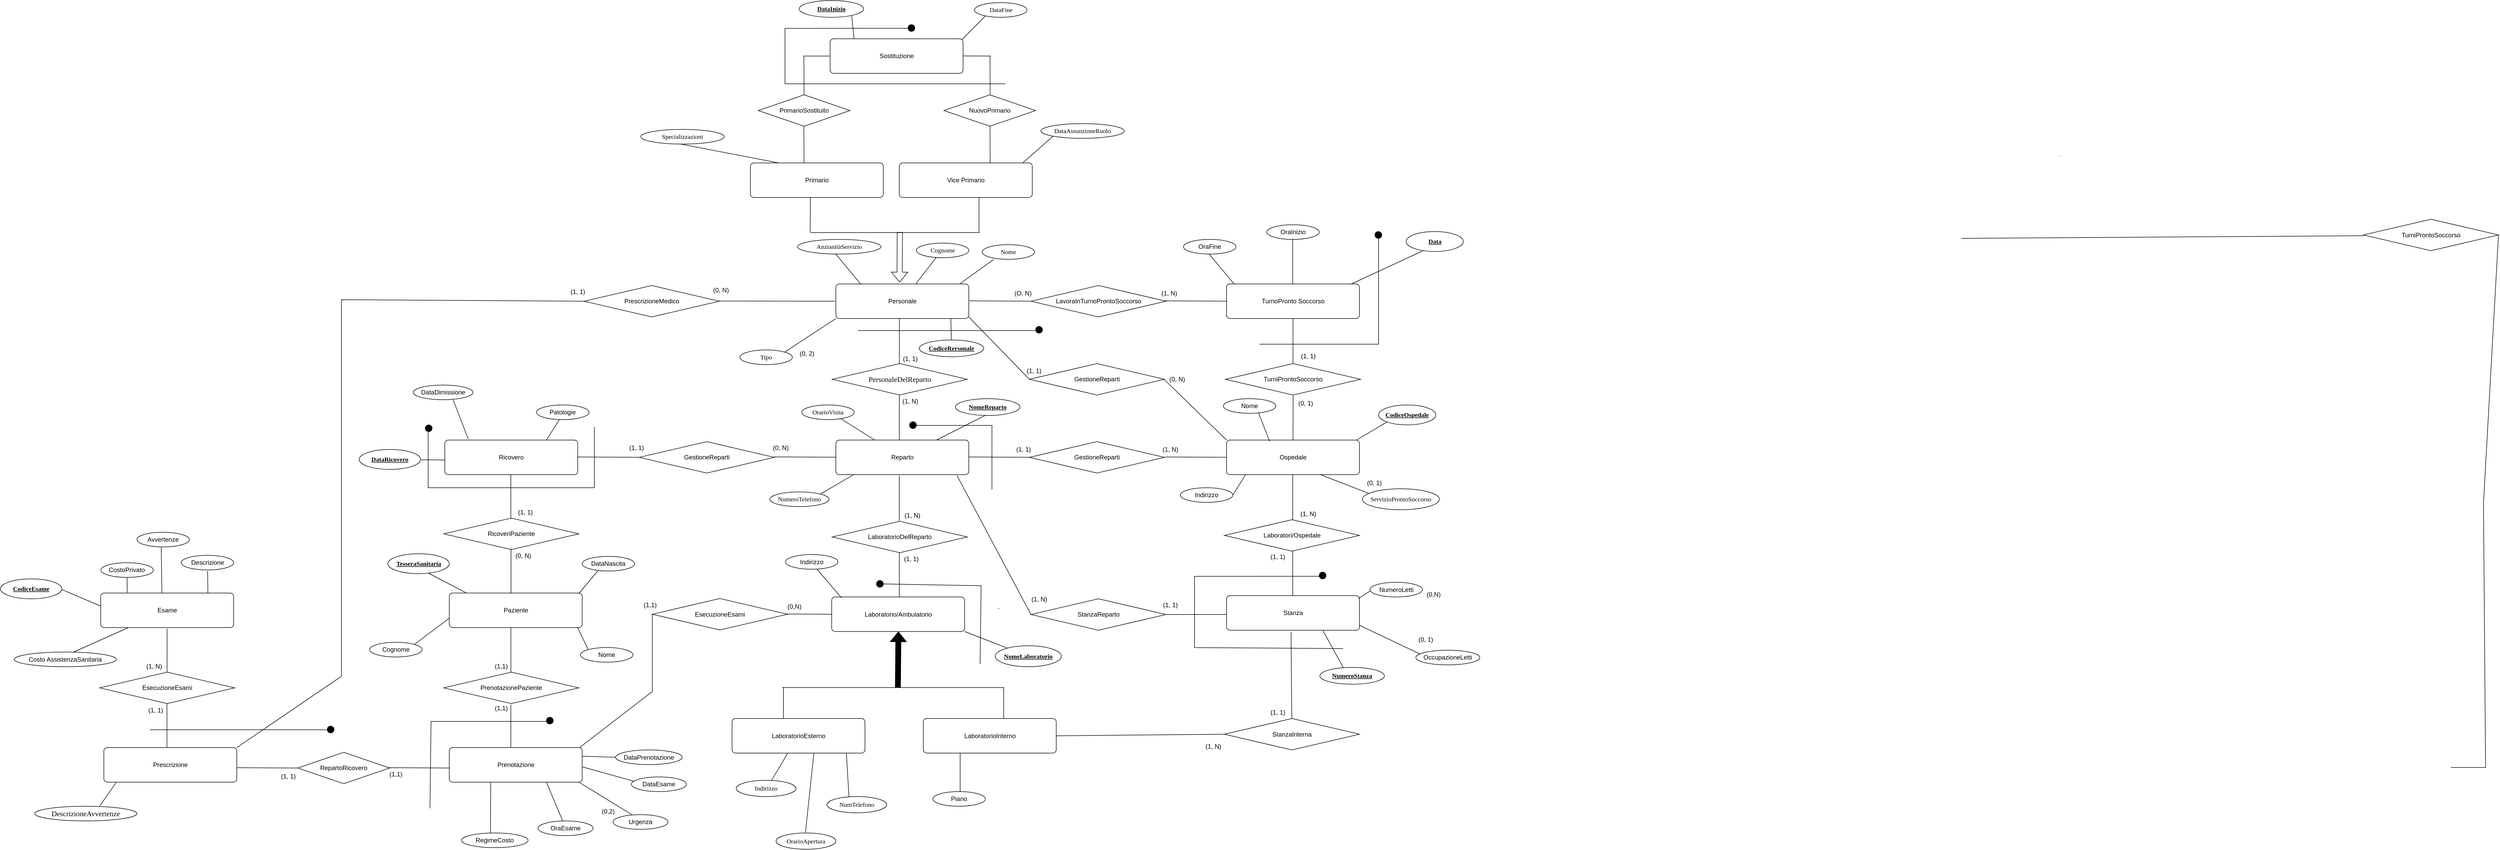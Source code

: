 <mxfile version="24.4.4" type="github">
  <diagram name="Pagina-1" id="woLgoflBnYrOJVL_EDXt">
    <mxGraphModel dx="4810" dy="2067" grid="0" gridSize="10" guides="1" tooltips="1" connect="1" arrows="1" fold="1" page="0" pageScale="1" pageWidth="827" pageHeight="1169" math="0" shadow="0">
      <root>
        <mxCell id="0" />
        <mxCell id="1" parent="0" />
        <mxCell id="nYtGBeRSti1WLGGYR-Tt-14" value="TurnoPronto Soccorso" style="rounded=1;arcSize=10;whiteSpace=wrap;html=1;align=center;" parent="1" vertex="1">
          <mxGeometry x="-793" y="-386" width="253.5" height="66" as="geometry" />
        </mxCell>
        <mxCell id="nYtGBeRSti1WLGGYR-Tt-88" value="" style="endArrow=none;html=1;rounded=0;fontSize=12;startSize=8;endSize=8;curved=1;entryX=0.5;entryY=1;entryDx=0;entryDy=0;exitX=0.5;exitY=0;exitDx=0;exitDy=0;" parent="1" edge="1" target="nYtGBeRSti1WLGGYR-Tt-14" source="W7nRIWuPNDp_MP-GWuMY-126">
          <mxGeometry relative="1" as="geometry">
            <mxPoint x="-666.87" y="-223" as="sourcePoint" />
            <mxPoint x="-666.58" y="-280" as="targetPoint" />
          </mxGeometry>
        </mxCell>
        <mxCell id="nYtGBeRSti1WLGGYR-Tt-90" value="" style="endArrow=none;html=1;rounded=0;fontSize=12;startSize=8;endSize=8;curved=1;entryX=0.5;entryY=0;entryDx=0;entryDy=0;" parent="1" edge="1" target="W7nRIWuPNDp_MP-GWuMY-122">
          <mxGeometry relative="1" as="geometry">
            <mxPoint x="-666" y="-173" as="sourcePoint" />
            <mxPoint x="-666.87" y="-107" as="targetPoint" />
          </mxGeometry>
        </mxCell>
        <mxCell id="W7nRIWuPNDp_MP-GWuMY-4" value="&lt;p style=&quot;margin: 0px 0px 0px 72px; text-indent: -72px; font-stretch: normal; line-height: normal; font-family: Times;&quot;&gt;&lt;b&gt;CodiceOspedale&lt;/b&gt;&lt;/p&gt;" style="ellipse;whiteSpace=wrap;html=1;align=center;fontStyle=4;" vertex="1" parent="1">
          <mxGeometry x="-503" y="-155" width="109" height="38" as="geometry" />
        </mxCell>
        <mxCell id="W7nRIWuPNDp_MP-GWuMY-7" value="&lt;p style=&quot;margin: 0px 0px 0px 72px; text-indent: -72px; font-stretch: normal; line-height: normal; font-family: Times;&quot;&gt;ServizioProntoSoccorso&lt;/p&gt;" style="ellipse;whiteSpace=wrap;html=1;align=center;" vertex="1" parent="1">
          <mxGeometry x="-534" y="5" width="147" height="40" as="geometry" />
        </mxCell>
        <mxCell id="W7nRIWuPNDp_MP-GWuMY-8" value="" style="endArrow=none;html=1;rounded=0;entryX=0.084;entryY=0.221;entryDx=0;entryDy=0;entryPerimeter=0;" edge="1" parent="1" target="W7nRIWuPNDp_MP-GWuMY-7">
          <mxGeometry relative="1" as="geometry">
            <mxPoint x="-614" y="-22" as="sourcePoint" />
            <mxPoint x="-470" y="-22" as="targetPoint" />
          </mxGeometry>
        </mxCell>
        <mxCell id="W7nRIWuPNDp_MP-GWuMY-9" value="" style="endArrow=none;html=1;rounded=0;entryX=0.147;entryY=0.977;entryDx=0;entryDy=0;exitX=1;exitY=0.5;exitDx=0;exitDy=0;entryPerimeter=0;" edge="1" parent="1" source="W7nRIWuPNDp_MP-GWuMY-25" target="W7nRIWuPNDp_MP-GWuMY-122">
          <mxGeometry relative="1" as="geometry">
            <mxPoint x="-67" y="7" as="sourcePoint" />
            <mxPoint x="-10" y="-22" as="targetPoint" />
          </mxGeometry>
        </mxCell>
        <mxCell id="W7nRIWuPNDp_MP-GWuMY-11" value="" style="endArrow=none;html=1;rounded=0;entryX=0;entryY=1;entryDx=0;entryDy=0;" edge="1" parent="1" target="W7nRIWuPNDp_MP-GWuMY-4">
          <mxGeometry relative="1" as="geometry">
            <mxPoint x="-545" y="-88" as="sourcePoint" />
            <mxPoint x="-506" y="-109" as="targetPoint" />
          </mxGeometry>
        </mxCell>
        <mxCell id="W7nRIWuPNDp_MP-GWuMY-15" style="edgeStyle=orthogonalEdgeStyle;rounded=0;orthogonalLoop=1;jettySize=auto;html=1;exitX=0.5;exitY=1;exitDx=0;exitDy=0;" edge="1" parent="1">
          <mxGeometry relative="1" as="geometry">
            <mxPoint x="-2001.25" y="537" as="sourcePoint" />
            <mxPoint x="-2001.25" y="537" as="targetPoint" />
          </mxGeometry>
        </mxCell>
        <mxCell id="W7nRIWuPNDp_MP-GWuMY-20" value="&lt;p style=&quot;margin: 0px 0px 0px 72px; text-indent: -72px; font-stretch: normal; line-height: normal; font-family: Times;&quot;&gt;&lt;b&gt;NomeLaboratorio&lt;/b&gt;&lt;/p&gt;" style="ellipse;whiteSpace=wrap;html=1;align=center;fontStyle=4;" vertex="1" parent="1">
          <mxGeometry x="-1234" y="304.64" width="126" height="40" as="geometry" />
        </mxCell>
        <mxCell id="W7nRIWuPNDp_MP-GWuMY-21" value="" style="endArrow=none;html=1;rounded=0;exitX=1;exitY=1;exitDx=0;exitDy=0;" edge="1" parent="1" source="W7nRIWuPNDp_MP-GWuMY-123" target="W7nRIWuPNDp_MP-GWuMY-20">
          <mxGeometry relative="1" as="geometry">
            <mxPoint x="-1646.004" y="246.61" as="sourcePoint" />
            <mxPoint x="-1179.548" y="159.642" as="targetPoint" />
          </mxGeometry>
        </mxCell>
        <mxCell id="W7nRIWuPNDp_MP-GWuMY-25" value="Indirizzo" style="ellipse;whiteSpace=wrap;html=1;align=center;" vertex="1" parent="1">
          <mxGeometry x="-881" y="3" width="100" height="28" as="geometry" />
        </mxCell>
        <mxCell id="W7nRIWuPNDp_MP-GWuMY-26" value="Nome" style="ellipse;whiteSpace=wrap;html=1;align=center;" vertex="1" parent="1">
          <mxGeometry x="-799" y="-167" width="100" height="28" as="geometry" />
        </mxCell>
        <mxCell id="W7nRIWuPNDp_MP-GWuMY-28" value="&lt;p style=&quot;margin: 0px 0px 0px 72px; text-indent: -72px; font-stretch: normal; line-height: normal; font-family: Times;&quot;&gt;OrarioApertura&lt;/p&gt;" style="ellipse;whiteSpace=wrap;html=1;align=center;" vertex="1" parent="1">
          <mxGeometry x="-1652" y="662" width="114" height="31" as="geometry" />
        </mxCell>
        <mxCell id="W7nRIWuPNDp_MP-GWuMY-40" value="NuovoPrimario" style="shape=rhombus;perimeter=rhombusPerimeter;whiteSpace=wrap;html=1;align=center;" vertex="1" parent="1">
          <mxGeometry x="-1332" y="-747" width="175" height="60" as="geometry" />
        </mxCell>
        <mxCell id="W7nRIWuPNDp_MP-GWuMY-54" value="" style="endArrow=none;html=1;rounded=0;" edge="1" parent="1">
          <mxGeometry relative="1" as="geometry">
            <mxPoint x="797" y="-630" as="sourcePoint" />
            <mxPoint x="796.5" y="-631" as="targetPoint" />
            <Array as="points" />
          </mxGeometry>
        </mxCell>
        <mxCell id="W7nRIWuPNDp_MP-GWuMY-56" value="" style="endArrow=none;html=1;rounded=0;fontSize=12;startSize=8;endSize=8;curved=1;exitX=0.5;exitY=0;exitDx=0;exitDy=0;" edge="1" parent="1">
          <mxGeometry relative="1" as="geometry">
            <mxPoint x="-1265" y="-484" as="sourcePoint" />
            <mxPoint x="-1265" y="-551" as="targetPoint" />
          </mxGeometry>
        </mxCell>
        <mxCell id="W7nRIWuPNDp_MP-GWuMY-60" value="" style="endArrow=none;html=1;rounded=0;fontSize=12;startSize=8;endSize=8;curved=1;exitX=0.5;exitY=1;exitDx=0;exitDy=0;entryX=0;entryY=0;entryDx=0;entryDy=0;" edge="1" parent="1">
          <mxGeometry relative="1" as="geometry">
            <mxPoint x="-1507.87" y="-898" as="sourcePoint" />
            <mxPoint x="-1503" y="-851" as="targetPoint" />
          </mxGeometry>
        </mxCell>
        <mxCell id="W7nRIWuPNDp_MP-GWuMY-74" value="&lt;p style=&quot;margin: 0px 0px 0px 72px; text-indent: -72px; font-stretch: normal; line-height: normal; font-family: Times;&quot;&gt;DataAssunzioneRuolo&lt;/p&gt;" style="ellipse;whiteSpace=wrap;html=1;align=center;" vertex="1" parent="1">
          <mxGeometry x="-1147" y="-692" width="159" height="28" as="geometry" />
        </mxCell>
        <mxCell id="W7nRIWuPNDp_MP-GWuMY-82" value="" style="shape=flexArrow;endArrow=classic;html=1;rounded=0;" edge="1" parent="1">
          <mxGeometry width="50" height="50" relative="1" as="geometry">
            <mxPoint x="-1416" y="-485" as="sourcePoint" />
            <mxPoint x="-1416.478" y="-389" as="targetPoint" />
          </mxGeometry>
        </mxCell>
        <mxCell id="W7nRIWuPNDp_MP-GWuMY-83" value="" style="endArrow=none;html=1;rounded=0;fontSize=12;startSize=8;endSize=8;curved=1;" edge="1" parent="1">
          <mxGeometry relative="1" as="geometry">
            <mxPoint x="-1586.81" y="-484.03" as="sourcePoint" />
            <mxPoint x="-1263.81" y="-484.03" as="targetPoint" />
          </mxGeometry>
        </mxCell>
        <mxCell id="W7nRIWuPNDp_MP-GWuMY-98" value="&lt;p style=&quot;margin: 0px 0px 0px 72px; text-indent: -72px; font-stretch: normal; line-height: normal; font-family: Times;&quot;&gt;&lt;b&gt;CodiceRersonale&lt;/b&gt;&lt;/p&gt;" style="ellipse;whiteSpace=wrap;html=1;align=center;fontStyle=4;" vertex="1" parent="1">
          <mxGeometry x="-1379" y="-279" width="123" height="32" as="geometry" />
        </mxCell>
        <mxCell id="W7nRIWuPNDp_MP-GWuMY-99" value="&lt;p style=&quot;margin: 0px 0px 0px 72px; text-indent: -72px; font-stretch: normal; line-height: normal; font-family: Times;&quot;&gt;Nome&lt;/p&gt;" style="ellipse;whiteSpace=wrap;html=1;align=center;" vertex="1" parent="1">
          <mxGeometry x="-1259" y="-461" width="100" height="28" as="geometry" />
        </mxCell>
        <mxCell id="W7nRIWuPNDp_MP-GWuMY-100" value="&lt;p style=&quot;margin: 0px 0px 0px 72px; text-indent: -72px; font-stretch: normal; line-height: normal; font-family: Times;&quot;&gt;Cognome&lt;/p&gt;" style="ellipse;whiteSpace=wrap;html=1;align=center;" vertex="1" parent="1">
          <mxGeometry x="-1384.5" y="-464" width="100" height="28" as="geometry" />
        </mxCell>
        <mxCell id="W7nRIWuPNDp_MP-GWuMY-101" value="&lt;p style=&quot;margin: 0px 0px 0px 72px; text-indent: -72px; font-stretch: normal; line-height: normal; font-family: Times;&quot;&gt;Tipo&lt;/p&gt;" style="ellipse;whiteSpace=wrap;html=1;align=center;" vertex="1" parent="1">
          <mxGeometry x="-1721" y="-260" width="100" height="28" as="geometry" />
        </mxCell>
        <mxCell id="W7nRIWuPNDp_MP-GWuMY-102" value="&lt;p style=&quot;margin: 0px 0px 0px 72px; text-indent: -72px; font-stretch: normal; line-height: normal; font-family: Times;&quot;&gt;AnzianitàServizio&lt;/p&gt;" style="ellipse;whiteSpace=wrap;html=1;align=center;" vertex="1" parent="1">
          <mxGeometry x="-1611" y="-471" width="159" height="28" as="geometry" />
        </mxCell>
        <mxCell id="W7nRIWuPNDp_MP-GWuMY-103" value="" style="endArrow=none;html=1;rounded=0;fontSize=12;startSize=8;endSize=8;curved=1;exitX=0.5;exitY=0;exitDx=0;exitDy=0;" edge="1" parent="1">
          <mxGeometry relative="1" as="geometry">
            <mxPoint x="-1587" y="-485" as="sourcePoint" />
            <mxPoint x="-1586.64" y="-551" as="targetPoint" />
          </mxGeometry>
        </mxCell>
        <mxCell id="W7nRIWuPNDp_MP-GWuMY-109" value="" style="endArrow=none;html=1;rounded=0;" edge="1" parent="1">
          <mxGeometry relative="1" as="geometry">
            <mxPoint x="-1158" y="-297" as="sourcePoint" />
            <mxPoint x="-1496" y="-297" as="targetPoint" />
            <Array as="points">
              <mxPoint x="-1215" y="-297" />
            </Array>
          </mxGeometry>
        </mxCell>
        <mxCell id="W7nRIWuPNDp_MP-GWuMY-114" value="&lt;p style=&quot;margin: 0px 0px 0px 72px; text-indent: -72px; font-stretch: normal; line-height: normal; font-family: Times;&quot;&gt;Specializzazioni&lt;/p&gt;" style="ellipse;whiteSpace=wrap;html=1;align=center;" vertex="1" parent="1">
          <mxGeometry x="-1910" y="-681" width="159" height="28" as="geometry" />
        </mxCell>
        <mxCell id="W7nRIWuPNDp_MP-GWuMY-122" value="Ospedale" style="rounded=1;arcSize=10;whiteSpace=wrap;html=1;align=center;" vertex="1" parent="1">
          <mxGeometry x="-793" y="-88" width="253.5" height="66" as="geometry" />
        </mxCell>
        <mxCell id="W7nRIWuPNDp_MP-GWuMY-123" value="Laboratorio/Ambulatorio" style="rounded=1;arcSize=10;whiteSpace=wrap;html=1;align=center;" vertex="1" parent="1">
          <mxGeometry x="-1545.94" y="211.5" width="253.5" height="66" as="geometry" />
        </mxCell>
        <mxCell id="W7nRIWuPNDp_MP-GWuMY-126" value="TurniProntoSoccorso" style="shape=rhombus;perimeter=rhombusPerimeter;whiteSpace=wrap;html=1;align=center;" vertex="1" parent="1">
          <mxGeometry x="-795.06" y="-234" width="257.62" height="60" as="geometry" />
        </mxCell>
        <mxCell id="W7nRIWuPNDp_MP-GWuMY-127" value="" style="endArrow=none;html=1;rounded=0;entryX=0.325;entryY=0.04;entryDx=0;entryDy=0;entryPerimeter=0;exitX=0.668;exitY=0.952;exitDx=0;exitDy=0;exitPerimeter=0;" edge="1" parent="1" source="W7nRIWuPNDp_MP-GWuMY-26" target="W7nRIWuPNDp_MP-GWuMY-122">
          <mxGeometry relative="1" as="geometry">
            <mxPoint x="-843" y="-109" as="sourcePoint" />
            <mxPoint x="-792" y="-77" as="targetPoint" />
          </mxGeometry>
        </mxCell>
        <mxCell id="W7nRIWuPNDp_MP-GWuMY-128" value="Laboratori/Ospedale" style="shape=rhombus;perimeter=rhombusPerimeter;whiteSpace=wrap;html=1;align=center;" vertex="1" parent="1">
          <mxGeometry x="-797.12" y="64" width="257.62" height="60" as="geometry" />
        </mxCell>
        <mxCell id="W7nRIWuPNDp_MP-GWuMY-129" value="" style="shape=flexArrow;endArrow=classic;html=1;rounded=0;labelBackgroundColor=#000000;fillColor=#000000;" edge="1" parent="1">
          <mxGeometry width="50" height="50" relative="1" as="geometry">
            <mxPoint x="-1419.72" y="384.5" as="sourcePoint" />
            <mxPoint x="-1418.72" y="277.5" as="targetPoint" />
          </mxGeometry>
        </mxCell>
        <mxCell id="W7nRIWuPNDp_MP-GWuMY-134" value="LaboratorioEsterno" style="rounded=1;arcSize=10;whiteSpace=wrap;html=1;align=center;" vertex="1" parent="1">
          <mxGeometry x="-1736" y="443.5" width="253.5" height="66" as="geometry" />
        </mxCell>
        <mxCell id="W7nRIWuPNDp_MP-GWuMY-135" value="LaboratorioInterno" style="rounded=1;arcSize=10;whiteSpace=wrap;html=1;align=center;" vertex="1" parent="1">
          <mxGeometry x="-1371.25" y="443.5" width="253.5" height="66" as="geometry" />
        </mxCell>
        <mxCell id="W7nRIWuPNDp_MP-GWuMY-136" value="" style="endArrow=none;html=1;rounded=0;" edge="1" parent="1">
          <mxGeometry relative="1" as="geometry">
            <mxPoint x="-1640" y="384.5" as="sourcePoint" />
            <mxPoint x="-1218" y="384.5" as="targetPoint" />
          </mxGeometry>
        </mxCell>
        <mxCell id="W7nRIWuPNDp_MP-GWuMY-137" value="" style="endArrow=none;html=1;rounded=0;fontSize=12;startSize=8;endSize=8;curved=1;entryX=0.5;entryY=0;entryDx=0;entryDy=0;" edge="1" parent="1">
          <mxGeometry relative="1" as="geometry">
            <mxPoint x="-1638" y="383.5" as="sourcePoint" />
            <mxPoint x="-1638" y="443.5" as="targetPoint" />
          </mxGeometry>
        </mxCell>
        <mxCell id="W7nRIWuPNDp_MP-GWuMY-139" value="" style="endArrow=none;html=1;rounded=0;fontSize=12;startSize=8;endSize=8;curved=1;entryX=0.5;entryY=0;entryDx=0;entryDy=0;" edge="1" parent="1">
          <mxGeometry relative="1" as="geometry">
            <mxPoint x="-1218" y="383.5" as="sourcePoint" />
            <mxPoint x="-1218" y="443.5" as="targetPoint" />
          </mxGeometry>
        </mxCell>
        <mxCell id="W7nRIWuPNDp_MP-GWuMY-140" value="Stanza" style="rounded=1;arcSize=10;whiteSpace=wrap;html=1;align=center;" vertex="1" parent="1">
          <mxGeometry x="-793" y="209" width="253.5" height="66" as="geometry" />
        </mxCell>
        <mxCell id="W7nRIWuPNDp_MP-GWuMY-141" value="Reparto" style="rounded=1;arcSize=10;whiteSpace=wrap;html=1;align=center;" vertex="1" parent="1">
          <mxGeometry x="-1538" y="-88" width="253.5" height="66" as="geometry" />
        </mxCell>
        <mxCell id="W7nRIWuPNDp_MP-GWuMY-143" value="" style="endArrow=none;html=1;rounded=0;fontSize=12;startSize=8;endSize=8;curved=1;entryX=0;entryY=0.5;entryDx=0;entryDy=0;exitX=1;exitY=0.5;exitDx=0;exitDy=0;" edge="1" parent="1" source="W7nRIWuPNDp_MP-GWuMY-135" target="W7nRIWuPNDp_MP-GWuMY-161">
          <mxGeometry relative="1" as="geometry">
            <mxPoint x="-1084" y="479" as="sourcePoint" />
            <mxPoint x="-800.38" y="463.86" as="targetPoint" />
          </mxGeometry>
        </mxCell>
        <mxCell id="W7nRIWuPNDp_MP-GWuMY-146" value="NumeroLetti" style="ellipse;whiteSpace=wrap;html=1;align=center;" vertex="1" parent="1">
          <mxGeometry x="-519.5" y="183.5" width="100" height="28" as="geometry" />
        </mxCell>
        <mxCell id="W7nRIWuPNDp_MP-GWuMY-148" value="" style="endArrow=none;html=1;rounded=0;fontSize=12;startSize=8;endSize=8;curved=1;exitX=1;exitY=0;exitDx=0;exitDy=0;entryX=0;entryY=0;entryDx=0;entryDy=0;" edge="1" parent="1">
          <mxGeometry relative="1" as="geometry">
            <mxPoint x="-539.5" y="265.59" as="sourcePoint" />
            <mxPoint x="-423.494" y="320.691" as="targetPoint" />
          </mxGeometry>
        </mxCell>
        <mxCell id="W7nRIWuPNDp_MP-GWuMY-155" value="&lt;p style=&quot;margin: 0px 0px 0px 72px; text-indent: -72px; font-stretch: normal; line-height: normal; font-family: Times;&quot;&gt;NumTelefono&lt;/p&gt;" style="ellipse;whiteSpace=wrap;html=1;align=center;" vertex="1" parent="1">
          <mxGeometry x="-1555" y="592.5" width="114" height="31" as="geometry" />
        </mxCell>
        <mxCell id="W7nRIWuPNDp_MP-GWuMY-156" value="&lt;p style=&quot;margin: 0px 0px 0px 72px; text-indent: -72px; font-stretch: normal; line-height: normal; font-family: Times;&quot;&gt;Indirizzo&lt;/p&gt;" style="ellipse;whiteSpace=wrap;html=1;align=center;" vertex="1" parent="1">
          <mxGeometry x="-1728" y="561.5" width="114" height="31" as="geometry" />
        </mxCell>
        <mxCell id="W7nRIWuPNDp_MP-GWuMY-157" value="" style="endArrow=none;html=1;rounded=0;exitX=0.5;exitY=1;exitDx=0;exitDy=0;" edge="1" parent="1">
          <mxGeometry relative="1" as="geometry">
            <mxPoint x="-1579.83" y="508.99" as="sourcePoint" />
            <mxPoint x="-1596.003" y="660.996" as="targetPoint" />
          </mxGeometry>
        </mxCell>
        <mxCell id="W7nRIWuPNDp_MP-GWuMY-158" value="" style="endArrow=none;html=1;rounded=0;entryX=1;entryY=0;entryDx=0;entryDy=0;" edge="1" parent="1">
          <mxGeometry relative="1" as="geometry">
            <mxPoint x="-1513" y="592.93" as="sourcePoint" />
            <mxPoint x="-1518" y="509.5" as="targetPoint" />
          </mxGeometry>
        </mxCell>
        <mxCell id="W7nRIWuPNDp_MP-GWuMY-159" value="" style="endArrow=none;html=1;rounded=0;exitX=0.336;exitY=1.024;exitDx=0;exitDy=0;exitPerimeter=0;" edge="1" parent="1">
          <mxGeometry relative="1" as="geometry">
            <mxPoint x="-1629.824" y="509.794" as="sourcePoint" />
            <mxPoint x="-1661" y="562.21" as="targetPoint" />
          </mxGeometry>
        </mxCell>
        <mxCell id="W7nRIWuPNDp_MP-GWuMY-161" value="StanzaInterna" style="shape=rhombus;perimeter=rhombusPerimeter;whiteSpace=wrap;html=1;align=center;" vertex="1" parent="1">
          <mxGeometry x="-797.12" y="443.5" width="257.62" height="60" as="geometry" />
        </mxCell>
        <mxCell id="W7nRIWuPNDp_MP-GWuMY-162" value="Piano" style="ellipse;whiteSpace=wrap;html=1;align=center;" vertex="1" parent="1">
          <mxGeometry x="-1353" y="583" width="100" height="28" as="geometry" />
        </mxCell>
        <mxCell id="W7nRIWuPNDp_MP-GWuMY-163" value="" style="endArrow=none;html=1;rounded=0;fontSize=12;startSize=8;endSize=8;curved=1;" edge="1" parent="1">
          <mxGeometry relative="1" as="geometry">
            <mxPoint x="-1301" y="509.5" as="sourcePoint" />
            <mxPoint x="-1301" y="582.5" as="targetPoint" />
          </mxGeometry>
        </mxCell>
        <mxCell id="W7nRIWuPNDp_MP-GWuMY-164" value="" style="endArrow=none;html=1;rounded=0;fontSize=12;startSize=8;endSize=8;curved=1;" edge="1" parent="1" source="W7nRIWuPNDp_MP-GWuMY-161">
          <mxGeometry relative="1" as="geometry">
            <mxPoint x="829" y="464.0" as="sourcePoint" />
            <mxPoint x="-670" y="278" as="targetPoint" />
          </mxGeometry>
        </mxCell>
        <mxCell id="W7nRIWuPNDp_MP-GWuMY-170" value="" style="endArrow=none;html=1;rounded=0;fontSize=12;startSize=8;endSize=8;curved=1;entryX=0.5;entryY=1;entryDx=0;entryDy=0;exitX=0.5;exitY=0;exitDx=0;exitDy=0;" edge="1" parent="1">
          <mxGeometry relative="1" as="geometry">
            <mxPoint x="-1417" y="66" as="sourcePoint" />
            <mxPoint x="-1417" y="-20" as="targetPoint" />
          </mxGeometry>
        </mxCell>
        <mxCell id="W7nRIWuPNDp_MP-GWuMY-172" value="" style="endArrow=none;html=1;rounded=0;fontSize=12;startSize=8;endSize=8;curved=1;entryX=0.5;entryY=0;entryDx=0;entryDy=0;" edge="1" parent="1">
          <mxGeometry relative="1" as="geometry">
            <mxPoint x="-1417" y="127" as="sourcePoint" />
            <mxPoint x="-1417" y="212" as="targetPoint" />
          </mxGeometry>
        </mxCell>
        <mxCell id="W7nRIWuPNDp_MP-GWuMY-176" value="GestioneReparti" style="shape=rhombus;perimeter=rhombusPerimeter;whiteSpace=wrap;html=1;align=center;" vertex="1" parent="1">
          <mxGeometry x="-1169" y="-85" width="257.62" height="60" as="geometry" />
        </mxCell>
        <mxCell id="W7nRIWuPNDp_MP-GWuMY-177" value="" style="endArrow=none;html=1;rounded=0;fontSize=12;startSize=8;endSize=8;curved=1;" edge="1" parent="1">
          <mxGeometry relative="1" as="geometry">
            <mxPoint x="-910.5" y="-55.71" as="sourcePoint" />
            <mxPoint x="-793" y="-55.08" as="targetPoint" />
          </mxGeometry>
        </mxCell>
        <mxCell id="W7nRIWuPNDp_MP-GWuMY-179" value="" style="endArrow=none;html=1;rounded=0;fontSize=12;startSize=8;endSize=8;curved=1;" edge="1" parent="1">
          <mxGeometry relative="1" as="geometry">
            <mxPoint x="-1284" y="-55.71" as="sourcePoint" />
            <mxPoint x="-1166.5" y="-55.08" as="targetPoint" />
          </mxGeometry>
        </mxCell>
        <mxCell id="W7nRIWuPNDp_MP-GWuMY-181" value="" style="endArrow=none;html=1;rounded=0;fontSize=12;startSize=8;endSize=8;curved=1;entryX=0.366;entryY=0.031;entryDx=0;entryDy=0;entryPerimeter=0;exitX=0.726;exitY=1.015;exitDx=0;exitDy=0;exitPerimeter=0;" edge="1" parent="1" source="W7nRIWuPNDp_MP-GWuMY-140" target="W7nRIWuPNDp_MP-GWuMY-382">
          <mxGeometry relative="1" as="geometry">
            <mxPoint x="-553" y="269" as="sourcePoint" />
            <mxPoint x="-509.995" y="338.632" as="targetPoint" />
          </mxGeometry>
        </mxCell>
        <mxCell id="W7nRIWuPNDp_MP-GWuMY-184" value="OraFine" style="ellipse;whiteSpace=wrap;html=1;align=center;" vertex="1" parent="1">
          <mxGeometry x="-875" y="-471" width="100" height="28" as="geometry" />
        </mxCell>
        <mxCell id="W7nRIWuPNDp_MP-GWuMY-185" value="OraInizio" style="ellipse;whiteSpace=wrap;html=1;align=center;" vertex="1" parent="1">
          <mxGeometry x="-716.25" y="-499" width="100" height="28" as="geometry" />
        </mxCell>
        <mxCell id="W7nRIWuPNDp_MP-GWuMY-187" value="" style="endArrow=none;html=1;rounded=0;fontSize=12;startSize=8;endSize=8;curved=1;entryX=0.5;entryY=1;entryDx=0;entryDy=0;exitX=0.5;exitY=0;exitDx=0;exitDy=0;" edge="1" parent="1">
          <mxGeometry relative="1" as="geometry">
            <mxPoint x="-666.78" y="-386" as="sourcePoint" />
            <mxPoint x="-666.78" y="-472" as="targetPoint" />
          </mxGeometry>
        </mxCell>
        <mxCell id="W7nRIWuPNDp_MP-GWuMY-189" value="" style="endArrow=none;html=1;rounded=0;fontSize=12;startSize=8;endSize=8;curved=1;exitX=0.057;exitY=0.001;exitDx=0;exitDy=0;exitPerimeter=0;" edge="1" parent="1" source="nYtGBeRSti1WLGGYR-Tt-14">
          <mxGeometry relative="1" as="geometry">
            <mxPoint x="-825.53" y="-360" as="sourcePoint" />
            <mxPoint x="-826" y="-443" as="targetPoint" />
          </mxGeometry>
        </mxCell>
        <mxCell id="W7nRIWuPNDp_MP-GWuMY-192" value="&lt;p style=&quot;margin: 0px 0px 0px 72px; text-indent: -72px; font-stretch: normal; line-height: normal; font-family: Times;&quot;&gt;&lt;b&gt;Data&lt;/b&gt;&lt;/p&gt;" style="ellipse;whiteSpace=wrap;html=1;align=center;fontStyle=4;" vertex="1" parent="1">
          <mxGeometry x="-450.5" y="-486" width="109" height="38" as="geometry" />
        </mxCell>
        <mxCell id="W7nRIWuPNDp_MP-GWuMY-193" value="" style="endArrow=none;html=1;rounded=0;fontSize=12;startSize=8;endSize=8;curved=1;exitX=0.057;exitY=0.001;exitDx=0;exitDy=0;exitPerimeter=0;" edge="1" parent="1">
          <mxGeometry relative="1" as="geometry">
            <mxPoint x="-555" y="-386" as="sourcePoint" />
            <mxPoint x="-419" y="-449" as="targetPoint" />
          </mxGeometry>
        </mxCell>
        <mxCell id="W7nRIWuPNDp_MP-GWuMY-194" value="Personale" style="rounded=1;arcSize=10;whiteSpace=wrap;html=1;align=center;" vertex="1" parent="1">
          <mxGeometry x="-1538" y="-386" width="253.5" height="66" as="geometry" />
        </mxCell>
        <mxCell id="W7nRIWuPNDp_MP-GWuMY-195" value="" style="endArrow=none;html=1;rounded=0;fontSize=12;startSize=8;endSize=8;curved=1;entryX=0.5;entryY=0;entryDx=0;entryDy=0;" edge="1" parent="1">
          <mxGeometry relative="1" as="geometry">
            <mxPoint x="-1417" y="-173" as="sourcePoint" />
            <mxPoint x="-1417" y="-88" as="targetPoint" />
          </mxGeometry>
        </mxCell>
        <mxCell id="W7nRIWuPNDp_MP-GWuMY-197" value="&lt;p style=&quot;margin: 0px; font-stretch: normal; font-size: 14px; line-height: normal; font-family: &amp;quot;Times New Roman&amp;quot;;&quot;&gt;PersonaleDelReparto&lt;/p&gt;" style="shape=rhombus;perimeter=rhombusPerimeter;whiteSpace=wrap;html=1;align=center;" vertex="1" parent="1">
          <mxGeometry x="-1545" y="-234" width="257.62" height="60" as="geometry" />
        </mxCell>
        <mxCell id="W7nRIWuPNDp_MP-GWuMY-198" value="" style="endArrow=none;html=1;rounded=0;fontSize=12;startSize=8;endSize=8;curved=1;entryX=0.5;entryY=1;entryDx=0;entryDy=0;exitX=0.5;exitY=0;exitDx=0;exitDy=0;" edge="1" parent="1">
          <mxGeometry relative="1" as="geometry">
            <mxPoint x="-1416.9" y="-234" as="sourcePoint" />
            <mxPoint x="-1416.9" y="-320" as="targetPoint" />
          </mxGeometry>
        </mxCell>
        <mxCell id="W7nRIWuPNDp_MP-GWuMY-200" value="LavoraInTurnoProntoSoccorso" style="shape=rhombus;perimeter=rhombusPerimeter;whiteSpace=wrap;html=1;align=center;" vertex="1" parent="1">
          <mxGeometry x="-1166" y="-383" width="257.62" height="60" as="geometry" />
        </mxCell>
        <mxCell id="W7nRIWuPNDp_MP-GWuMY-201" value="" style="endArrow=none;html=1;rounded=0;fontSize=12;startSize=8;endSize=8;curved=1;" edge="1" parent="1">
          <mxGeometry relative="1" as="geometry">
            <mxPoint x="-1283.5" y="-353.71" as="sourcePoint" />
            <mxPoint x="-1166" y="-353.08" as="targetPoint" />
          </mxGeometry>
        </mxCell>
        <mxCell id="W7nRIWuPNDp_MP-GWuMY-203" value="" style="endArrow=none;html=1;rounded=0;fontSize=12;startSize=8;endSize=8;curved=1;" edge="1" parent="1">
          <mxGeometry relative="1" as="geometry">
            <mxPoint x="-910.5" y="-353.71" as="sourcePoint" />
            <mxPoint x="-793" y="-353.08" as="targetPoint" />
          </mxGeometry>
        </mxCell>
        <mxCell id="W7nRIWuPNDp_MP-GWuMY-207" value="" style="endArrow=none;html=1;rounded=0;" edge="1" parent="1">
          <mxGeometry relative="1" as="geometry">
            <mxPoint x="-730" y="-271" as="sourcePoint" />
            <mxPoint x="-503" y="-475" as="targetPoint" />
            <Array as="points">
              <mxPoint x="-503" y="-271" />
            </Array>
          </mxGeometry>
        </mxCell>
        <mxCell id="W7nRIWuPNDp_MP-GWuMY-208" value="" style="ellipse;whiteSpace=wrap;html=1;aspect=fixed;strokeColor=#000000;fillColor=#000000;" vertex="1" parent="1">
          <mxGeometry x="-510" y="-486" width="13" height="13" as="geometry" />
        </mxCell>
        <mxCell id="W7nRIWuPNDp_MP-GWuMY-209" value="Primario" style="rounded=1;arcSize=10;whiteSpace=wrap;html=1;align=center;" vertex="1" parent="1">
          <mxGeometry x="-1701" y="-617" width="253.5" height="66" as="geometry" />
        </mxCell>
        <mxCell id="W7nRIWuPNDp_MP-GWuMY-210" value="Vice Primario" style="rounded=1;arcSize=10;whiteSpace=wrap;html=1;align=center;" vertex="1" parent="1">
          <mxGeometry x="-1417" y="-617" width="253.5" height="66" as="geometry" />
        </mxCell>
        <mxCell id="W7nRIWuPNDp_MP-GWuMY-211" value="" style="endArrow=none;html=1;rounded=0;fontSize=12;startSize=8;endSize=8;curved=1;exitX=0.5;exitY=0;exitDx=0;exitDy=0;entryX=0;entryY=1;entryDx=0;entryDy=0;" edge="1" parent="1" target="W7nRIWuPNDp_MP-GWuMY-74">
          <mxGeometry relative="1" as="geometry">
            <mxPoint x="-1181.68" y="-617" as="sourcePoint" />
            <mxPoint x="-1181.68" y="-684" as="targetPoint" />
          </mxGeometry>
        </mxCell>
        <mxCell id="W7nRIWuPNDp_MP-GWuMY-212" value="" style="endArrow=none;html=1;rounded=0;fontSize=12;startSize=8;endSize=8;curved=1;exitX=0.5;exitY=0;exitDx=0;exitDy=0;entryX=0.475;entryY=0.995;entryDx=0;entryDy=0;entryPerimeter=0;" edge="1" parent="1" target="W7nRIWuPNDp_MP-GWuMY-114">
          <mxGeometry relative="1" as="geometry">
            <mxPoint x="-1647" y="-617" as="sourcePoint" />
            <mxPoint x="-1647" y="-684" as="targetPoint" />
          </mxGeometry>
        </mxCell>
        <mxCell id="W7nRIWuPNDp_MP-GWuMY-214" value="" style="endArrow=none;html=1;rounded=0;fontSize=12;startSize=8;endSize=8;curved=1;exitX=0.932;exitY=-0.002;exitDx=0;exitDy=0;exitPerimeter=0;" edge="1" parent="1" source="W7nRIWuPNDp_MP-GWuMY-194">
          <mxGeometry relative="1" as="geometry">
            <mxPoint x="-1237" y="-397" as="sourcePoint" />
            <mxPoint x="-1236.64" y="-433" as="targetPoint" />
          </mxGeometry>
        </mxCell>
        <mxCell id="W7nRIWuPNDp_MP-GWuMY-215" value="" style="endArrow=none;html=1;rounded=0;fontSize=12;startSize=8;endSize=8;curved=1;" edge="1" parent="1" source="W7nRIWuPNDp_MP-GWuMY-194">
          <mxGeometry relative="1" as="geometry">
            <mxPoint x="-1298.36" y="-409" as="sourcePoint" />
            <mxPoint x="-1347" y="-436" as="targetPoint" />
          </mxGeometry>
        </mxCell>
        <mxCell id="W7nRIWuPNDp_MP-GWuMY-216" value="" style="endArrow=none;html=1;rounded=0;fontSize=12;startSize=8;endSize=8;curved=1;entryX=1;entryY=0;entryDx=0;entryDy=0;exitX=0;exitY=1;exitDx=0;exitDy=0;" edge="1" parent="1" source="W7nRIWuPNDp_MP-GWuMY-194" target="W7nRIWuPNDp_MP-GWuMY-101">
          <mxGeometry relative="1" as="geometry">
            <mxPoint x="-1037" y="-270" as="sourcePoint" />
            <mxPoint x="186.0" y="-347.58" as="targetPoint" />
          </mxGeometry>
        </mxCell>
        <mxCell id="W7nRIWuPNDp_MP-GWuMY-217" value="" style="endArrow=none;html=1;rounded=0;fontSize=12;startSize=8;endSize=8;curved=1;exitX=0.865;exitY=0.995;exitDx=0;exitDy=0;exitPerimeter=0;" edge="1" parent="1" source="W7nRIWuPNDp_MP-GWuMY-194" target="W7nRIWuPNDp_MP-GWuMY-98">
          <mxGeometry relative="1" as="geometry">
            <mxPoint x="-1325.02" y="-320" as="sourcePoint" />
            <mxPoint x="-1338.998" y="-274.316" as="targetPoint" />
          </mxGeometry>
        </mxCell>
        <mxCell id="W7nRIWuPNDp_MP-GWuMY-219" value="" style="endArrow=none;html=1;rounded=0;fontSize=12;startSize=8;endSize=8;curved=1;entryX=0.453;entryY=0.964;entryDx=0;entryDy=0;exitX=0.189;exitY=0.015;exitDx=0;exitDy=0;exitPerimeter=0;entryPerimeter=0;" edge="1" parent="1" source="W7nRIWuPNDp_MP-GWuMY-194" target="W7nRIWuPNDp_MP-GWuMY-102">
          <mxGeometry relative="1" as="geometry">
            <mxPoint x="-886" y="-411" as="sourcePoint" />
            <mxPoint x="308" y="-420" as="targetPoint" />
          </mxGeometry>
        </mxCell>
        <mxCell id="W7nRIWuPNDp_MP-GWuMY-220" value="" style="endArrow=none;html=1;rounded=0;fontSize=12;startSize=8;endSize=8;curved=1;" edge="1" parent="1">
          <mxGeometry relative="1" as="geometry">
            <mxPoint x="-1243.79" y="-617" as="sourcePoint" />
            <mxPoint x="-1244" y="-688" as="targetPoint" />
          </mxGeometry>
        </mxCell>
        <mxCell id="W7nRIWuPNDp_MP-GWuMY-222" value="" style="endArrow=none;html=1;rounded=0;fontSize=12;startSize=8;endSize=8;curved=1;entryX=0.202;entryY=0.923;entryDx=0;entryDy=0;entryPerimeter=0;" edge="1" parent="1" target="W7nRIWuPNDp_MP-GWuMY-59">
          <mxGeometry relative="1" as="geometry">
            <mxPoint x="-1298.93" y="-851" as="sourcePoint" />
            <mxPoint x="-1259" y="-850.41" as="targetPoint" />
          </mxGeometry>
        </mxCell>
        <mxCell id="W7nRIWuPNDp_MP-GWuMY-228" value="Ricovero" style="rounded=1;arcSize=10;whiteSpace=wrap;html=1;align=center;" vertex="1" parent="1">
          <mxGeometry x="-2283.75" y="-88" width="253.5" height="66" as="geometry" />
        </mxCell>
        <mxCell id="W7nRIWuPNDp_MP-GWuMY-241" value="" style="endArrow=none;html=1;rounded=0;fontSize=12;startSize=8;endSize=8;curved=1;entryX=0.5;entryY=1;entryDx=0;entryDy=0;exitX=0.5;exitY=0;exitDx=0;exitDy=0;" edge="1" parent="1">
          <mxGeometry relative="1" as="geometry">
            <mxPoint x="-2157.83" y="64" as="sourcePoint" />
            <mxPoint x="-2157.83" y="-22" as="targetPoint" />
          </mxGeometry>
        </mxCell>
        <mxCell id="W7nRIWuPNDp_MP-GWuMY-243" value="RicoveriPaziente" style="shape=rhombus;perimeter=rhombusPerimeter;whiteSpace=wrap;html=1;align=center;" vertex="1" parent="1">
          <mxGeometry x="-2285.81" y="61" width="257.62" height="60" as="geometry" />
        </mxCell>
        <mxCell id="W7nRIWuPNDp_MP-GWuMY-244" value="" style="endArrow=none;html=1;rounded=0;fontSize=12;startSize=8;endSize=8;curved=1;entryX=0.5;entryY=0;entryDx=0;entryDy=0;" edge="1" parent="1">
          <mxGeometry relative="1" as="geometry">
            <mxPoint x="-2157.5" y="119" as="sourcePoint" />
            <mxPoint x="-2157.5" y="204" as="targetPoint" />
          </mxGeometry>
        </mxCell>
        <mxCell id="W7nRIWuPNDp_MP-GWuMY-246" value="Paziente" style="rounded=1;arcSize=10;whiteSpace=wrap;html=1;align=center;" vertex="1" parent="1">
          <mxGeometry x="-2275.25" y="204" width="253.5" height="66" as="geometry" />
        </mxCell>
        <mxCell id="W7nRIWuPNDp_MP-GWuMY-248" value="Nome" style="ellipse;whiteSpace=wrap;html=1;align=center;" vertex="1" parent="1">
          <mxGeometry x="-2025" y="308" width="100" height="28" as="geometry" />
        </mxCell>
        <mxCell id="W7nRIWuPNDp_MP-GWuMY-249" value="Cognome" style="ellipse;whiteSpace=wrap;html=1;align=center;" vertex="1" parent="1">
          <mxGeometry x="-2427" y="298" width="100" height="28" as="geometry" />
        </mxCell>
        <mxCell id="W7nRIWuPNDp_MP-GWuMY-250" value="DataNascita" style="ellipse;whiteSpace=wrap;html=1;align=center;" vertex="1" parent="1">
          <mxGeometry x="-2021.75" y="134" width="100" height="28" as="geometry" />
        </mxCell>
        <mxCell id="W7nRIWuPNDp_MP-GWuMY-251" value="&lt;p style=&quot;margin: 0px 0px 0px 72px; text-indent: -72px; font-stretch: normal; line-height: normal; font-family: Times;&quot;&gt;&lt;b&gt;TesseraSanitaria&lt;/b&gt;&lt;/p&gt;" style="ellipse;whiteSpace=wrap;html=1;align=center;fontStyle=4;" vertex="1" parent="1">
          <mxGeometry x="-2392.25" y="129" width="117" height="38" as="geometry" />
        </mxCell>
        <mxCell id="W7nRIWuPNDp_MP-GWuMY-252" value="" style="endArrow=none;html=1;rounded=0;fontSize=12;startSize=8;endSize=8;curved=1;exitX=0.819;exitY=0.004;exitDx=0;exitDy=0;exitPerimeter=0;entryX=0;entryY=1;entryDx=0;entryDy=0;" edge="1" parent="1">
          <mxGeometry relative="1" as="geometry">
            <mxPoint x="-2028.19" y="205" as="sourcePoint" />
            <mxPoint x="-1992.19" y="162" as="targetPoint" />
          </mxGeometry>
        </mxCell>
        <mxCell id="W7nRIWuPNDp_MP-GWuMY-253" value="" style="endArrow=none;html=1;rounded=0;fontSize=12;startSize=8;endSize=8;curved=1;exitX=1;exitY=0;exitDx=0;exitDy=0;" edge="1" parent="1" source="W7nRIWuPNDp_MP-GWuMY-249">
          <mxGeometry relative="1" as="geometry">
            <mxPoint x="-2365.25" y="250" as="sourcePoint" />
            <mxPoint x="-2275.25" y="252" as="targetPoint" />
          </mxGeometry>
        </mxCell>
        <mxCell id="W7nRIWuPNDp_MP-GWuMY-255" value="" style="endArrow=none;html=1;rounded=0;fontSize=12;startSize=8;endSize=8;curved=1;exitX=0.819;exitY=0.004;exitDx=0;exitDy=0;exitPerimeter=0;entryX=0;entryY=0;entryDx=0;entryDy=0;" edge="1" parent="1" target="W7nRIWuPNDp_MP-GWuMY-248">
          <mxGeometry relative="1" as="geometry">
            <mxPoint x="-2030.25" y="270" as="sourcePoint" />
            <mxPoint x="-1994.25" y="227" as="targetPoint" />
          </mxGeometry>
        </mxCell>
        <mxCell id="W7nRIWuPNDp_MP-GWuMY-256" value="" style="endArrow=none;html=1;rounded=0;fontSize=12;startSize=8;endSize=8;curved=1;entryX=0.127;entryY=-0.005;entryDx=0;entryDy=0;entryPerimeter=0;" edge="1" parent="1" target="W7nRIWuPNDp_MP-GWuMY-246">
          <mxGeometry relative="1" as="geometry">
            <mxPoint x="-2315" y="166" as="sourcePoint" />
            <mxPoint x="-2229" y="166" as="targetPoint" />
          </mxGeometry>
        </mxCell>
        <mxCell id="W7nRIWuPNDp_MP-GWuMY-259" value="&lt;p style=&quot;margin: 0px 0px 0px 72px; text-indent: -72px; font-stretch: normal; line-height: normal; font-family: Times;&quot;&gt;&lt;b&gt;DataRicovero&lt;/b&gt;&lt;/p&gt;" style="ellipse;whiteSpace=wrap;html=1;align=center;fontStyle=4;" vertex="1" parent="1">
          <mxGeometry x="-2447" y="-70" width="117" height="38" as="geometry" />
        </mxCell>
        <mxCell id="W7nRIWuPNDp_MP-GWuMY-260" value="" style="endArrow=none;html=1;rounded=0;fontSize=12;startSize=8;endSize=8;curved=1;" edge="1" parent="1">
          <mxGeometry relative="1" as="geometry">
            <mxPoint x="-2329" y="-50.34" as="sourcePoint" />
            <mxPoint x="-2283" y="-50" as="targetPoint" />
          </mxGeometry>
        </mxCell>
        <mxCell id="W7nRIWuPNDp_MP-GWuMY-262" value="" style="ellipse;whiteSpace=wrap;html=1;aspect=fixed;strokeColor=#000000;fillColor=#000000;" vertex="1" parent="1">
          <mxGeometry x="-2321" y="-117" width="13" height="13" as="geometry" />
        </mxCell>
        <mxCell id="W7nRIWuPNDp_MP-GWuMY-267" value="PrenotazionePaziente" style="shape=rhombus;perimeter=rhombusPerimeter;whiteSpace=wrap;html=1;align=center;" vertex="1" parent="1">
          <mxGeometry x="-2285.81" y="355" width="257.62" height="60" as="geometry" />
        </mxCell>
        <mxCell id="W7nRIWuPNDp_MP-GWuMY-268" value="" style="endArrow=none;html=1;rounded=0;fontSize=12;startSize=8;endSize=8;curved=1;entryX=0.5;entryY=0;entryDx=0;entryDy=0;" edge="1" parent="1">
          <mxGeometry relative="1" as="geometry">
            <mxPoint x="-2157.71" y="270" as="sourcePoint" />
            <mxPoint x="-2157.71" y="355" as="targetPoint" />
          </mxGeometry>
        </mxCell>
        <mxCell id="W7nRIWuPNDp_MP-GWuMY-271" value="" style="endArrow=none;html=1;rounded=0;fontSize=12;startSize=8;endSize=8;curved=1;entryX=0.5;entryY=0;entryDx=0;entryDy=0;" edge="1" parent="1">
          <mxGeometry relative="1" as="geometry">
            <mxPoint x="-2157.83" y="417" as="sourcePoint" />
            <mxPoint x="-2157.83" y="502" as="targetPoint" />
          </mxGeometry>
        </mxCell>
        <mxCell id="W7nRIWuPNDp_MP-GWuMY-273" value="Prenotazione" style="rounded=1;arcSize=10;whiteSpace=wrap;html=1;align=center;" vertex="1" parent="1">
          <mxGeometry x="-2275.25" y="499" width="253.5" height="66" as="geometry" />
        </mxCell>
        <mxCell id="W7nRIWuPNDp_MP-GWuMY-277" value="RepartoRicovero" style="shape=rhombus;perimeter=rhombusPerimeter;whiteSpace=wrap;html=1;align=center;" vertex="1" parent="1">
          <mxGeometry x="-2564" y="508" width="175" height="60" as="geometry" />
        </mxCell>
        <mxCell id="W7nRIWuPNDp_MP-GWuMY-278" value="" style="endArrow=none;html=1;rounded=0;fontSize=12;startSize=8;endSize=8;curved=1;" edge="1" parent="1">
          <mxGeometry relative="1" as="geometry">
            <mxPoint x="-2681.5" y="537.41" as="sourcePoint" />
            <mxPoint x="-2564" y="538.04" as="targetPoint" />
          </mxGeometry>
        </mxCell>
        <mxCell id="W7nRIWuPNDp_MP-GWuMY-280" value="" style="endArrow=none;html=1;rounded=0;fontSize=12;startSize=8;endSize=8;curved=1;" edge="1" parent="1">
          <mxGeometry relative="1" as="geometry">
            <mxPoint x="-2392.75" y="537.41" as="sourcePoint" />
            <mxPoint x="-2275.25" y="538.04" as="targetPoint" />
          </mxGeometry>
        </mxCell>
        <mxCell id="W7nRIWuPNDp_MP-GWuMY-284" value="" style="ellipse;whiteSpace=wrap;html=1;aspect=fixed;strokeColor=#000000;fillColor=#000000;" vertex="1" parent="1">
          <mxGeometry x="-2090" y="441" width="13" height="13" as="geometry" />
        </mxCell>
        <mxCell id="W7nRIWuPNDp_MP-GWuMY-287" value="CostoPrivato" style="ellipse;whiteSpace=wrap;html=1;align=center;" vertex="1" parent="1">
          <mxGeometry x="-2939.54" y="146.14" width="100" height="28" as="geometry" />
        </mxCell>
        <mxCell id="W7nRIWuPNDp_MP-GWuMY-288" value="Costo AssistenzaSanitaria" style="ellipse;whiteSpace=wrap;html=1;align=center;" vertex="1" parent="1">
          <mxGeometry x="-3105" y="316.64" width="195" height="28" as="geometry" />
        </mxCell>
        <mxCell id="W7nRIWuPNDp_MP-GWuMY-289" value="Avvertenze" style="ellipse;whiteSpace=wrap;html=1;align=center;" vertex="1" parent="1">
          <mxGeometry x="-2870.88" y="88" width="100" height="28" as="geometry" />
        </mxCell>
        <mxCell id="W7nRIWuPNDp_MP-GWuMY-290" value="" style="endArrow=none;html=1;rounded=0;fontFamily=Helvetica;fontSize=12;fontColor=default;exitX=0.199;exitY=0.017;exitDx=0;exitDy=0;exitPerimeter=0;" edge="1" parent="1">
          <mxGeometry width="50" height="50" relative="1" as="geometry">
            <mxPoint x="-2889.314" y="203.262" as="sourcePoint" />
            <mxPoint x="-2889.76" y="174.14" as="targetPoint" />
          </mxGeometry>
        </mxCell>
        <mxCell id="W7nRIWuPNDp_MP-GWuMY-291" value="" style="endArrow=none;html=1;rounded=0;fontFamily=Helvetica;fontSize=12;fontColor=default;exitX=0.459;exitY=-0.002;exitDx=0;exitDy=0;exitPerimeter=0;entryX=0.55;entryY=0.995;entryDx=0;entryDy=0;entryPerimeter=0;" edge="1" parent="1">
          <mxGeometry width="50" height="50" relative="1" as="geometry">
            <mxPoint x="-2823.184" y="206.008" as="sourcePoint" />
            <mxPoint x="-2824.54" y="117.0" as="targetPoint" />
          </mxGeometry>
        </mxCell>
        <mxCell id="W7nRIWuPNDp_MP-GWuMY-292" value="" style="endArrow=none;html=1;rounded=0;fontFamily=Helvetica;fontSize=12;fontColor=default;exitX=0.459;exitY=-0.002;exitDx=0;exitDy=0;exitPerimeter=0;entryX=0.5;entryY=1;entryDx=0;entryDy=0;" edge="1" parent="1">
          <mxGeometry width="50" height="50" relative="1" as="geometry">
            <mxPoint x="-2735.54" y="204.14" as="sourcePoint" />
            <mxPoint x="-2736.04" y="162.14" as="targetPoint" />
          </mxGeometry>
        </mxCell>
        <mxCell id="W7nRIWuPNDp_MP-GWuMY-293" value="" style="endArrow=none;html=1;rounded=0;fontFamily=Helvetica;fontSize=12;fontColor=default;exitX=0.639;exitY=0.03;exitDx=0;exitDy=0;exitPerimeter=0;" edge="1" parent="1">
          <mxGeometry width="50" height="50" relative="1" as="geometry">
            <mxPoint x="-2941.395" y="609.84" as="sourcePoint" />
            <mxPoint x="-2910" y="565" as="targetPoint" />
          </mxGeometry>
        </mxCell>
        <mxCell id="W7nRIWuPNDp_MP-GWuMY-294" value="&lt;p style=&quot;margin: 0px 0px 0px 72px; text-indent: -72px; font-stretch: normal; line-height: normal; font-family: Times;&quot;&gt;&lt;b&gt;CodiceEsame&lt;/b&gt;&lt;/p&gt;" style="ellipse;whiteSpace=wrap;html=1;align=center;fontStyle=4;" vertex="1" parent="1">
          <mxGeometry x="-3131" y="177" width="117" height="38" as="geometry" />
        </mxCell>
        <mxCell id="W7nRIWuPNDp_MP-GWuMY-295" value="" style="endArrow=none;html=1;rounded=0;fontFamily=Helvetica;fontSize=12;fontColor=default;entryX=0.55;entryY=0.995;entryDx=0;entryDy=0;entryPerimeter=0;exitX=1;exitY=1;exitDx=0;exitDy=0;" edge="1" parent="1">
          <mxGeometry width="50" height="50" relative="1" as="geometry">
            <mxPoint x="-3014.0" y="197.352" as="sourcePoint" />
            <mxPoint x="-2939.54" y="229.14" as="targetPoint" />
          </mxGeometry>
        </mxCell>
        <mxCell id="W7nRIWuPNDp_MP-GWuMY-303" value="DataPrenotazione" style="ellipse;whiteSpace=wrap;html=1;align=center;" vertex="1" parent="1">
          <mxGeometry x="-1958" y="503.5" width="127" height="28" as="geometry" />
        </mxCell>
        <mxCell id="W7nRIWuPNDp_MP-GWuMY-305" value="DataEsame" style="ellipse;whiteSpace=wrap;html=1;align=center;" vertex="1" parent="1">
          <mxGeometry x="-1928" y="555" width="105" height="28" as="geometry" />
        </mxCell>
        <mxCell id="W7nRIWuPNDp_MP-GWuMY-306" value="OraEsame" style="ellipse;whiteSpace=wrap;html=1;align=center;" vertex="1" parent="1">
          <mxGeometry x="-2106" y="639" width="105" height="28" as="geometry" />
        </mxCell>
        <mxCell id="W7nRIWuPNDp_MP-GWuMY-307" value="RegimeCosto" style="ellipse;whiteSpace=wrap;html=1;align=center;" vertex="1" parent="1">
          <mxGeometry x="-2252" y="662" width="127" height="28" as="geometry" />
        </mxCell>
        <mxCell id="W7nRIWuPNDp_MP-GWuMY-309" value="" style="endArrow=none;html=1;rounded=0;fontSize=12;startSize=8;endSize=8;curved=1;exitX=0.5;exitY=0;exitDx=0;exitDy=0;entryX=0.565;entryY=1.015;entryDx=0;entryDy=0;entryPerimeter=0;" edge="1" parent="1">
          <mxGeometry relative="1" as="geometry">
            <mxPoint x="-2196.69" y="662" as="sourcePoint" />
            <mxPoint x="-2196.213" y="564.49" as="targetPoint" />
          </mxGeometry>
        </mxCell>
        <mxCell id="W7nRIWuPNDp_MP-GWuMY-310" value="" style="endArrow=none;html=1;rounded=0;fontSize=12;startSize=8;endSize=8;curved=1;exitX=0;exitY=0.5;exitDx=0;exitDy=0;entryX=1;entryY=0.25;entryDx=0;entryDy=0;" edge="1" parent="1" source="W7nRIWuPNDp_MP-GWuMY-303" target="W7nRIWuPNDp_MP-GWuMY-273">
          <mxGeometry relative="1" as="geometry">
            <mxPoint x="-2350.75" y="469" as="sourcePoint" />
            <mxPoint x="-2291.75" y="534" as="targetPoint" />
          </mxGeometry>
        </mxCell>
        <mxCell id="W7nRIWuPNDp_MP-GWuMY-311" value="" style="endArrow=none;html=1;rounded=0;fontSize=12;startSize=8;endSize=8;curved=1;exitX=0.051;exitY=0.298;exitDx=0;exitDy=0;exitPerimeter=0;" edge="1" parent="1" source="W7nRIWuPNDp_MP-GWuMY-305">
          <mxGeometry relative="1" as="geometry">
            <mxPoint x="-1921" y="540" as="sourcePoint" />
            <mxPoint x="-2021" y="536" as="targetPoint" />
          </mxGeometry>
        </mxCell>
        <mxCell id="W7nRIWuPNDp_MP-GWuMY-312" value="" style="endArrow=none;html=1;rounded=0;fontSize=12;startSize=8;endSize=8;curved=1;exitX=0.75;exitY=1;exitDx=0;exitDy=0;" edge="1" parent="1">
          <mxGeometry relative="1" as="geometry">
            <mxPoint x="-2089.995" y="565" as="sourcePoint" />
            <mxPoint x="-2059" y="639" as="targetPoint" />
          </mxGeometry>
        </mxCell>
        <mxCell id="W7nRIWuPNDp_MP-GWuMY-316" value="" style="endArrow=none;html=1;rounded=0;fontSize=12;startSize=8;endSize=8;curved=1;entryX=0.5;entryY=0;entryDx=0;entryDy=0;" edge="1" parent="1">
          <mxGeometry relative="1" as="geometry">
            <mxPoint x="-2813.41" y="272.14" as="sourcePoint" />
            <mxPoint x="-2813.41" y="357.14" as="targetPoint" />
          </mxGeometry>
        </mxCell>
        <mxCell id="W7nRIWuPNDp_MP-GWuMY-318" value="" style="endArrow=none;html=1;rounded=0;fontSize=12;startSize=8;endSize=8;curved=1;entryX=0.5;entryY=0;entryDx=0;entryDy=0;" edge="1" parent="1">
          <mxGeometry relative="1" as="geometry">
            <mxPoint x="-2813.61" y="415" as="sourcePoint" />
            <mxPoint x="-2813.61" y="500" as="targetPoint" />
          </mxGeometry>
        </mxCell>
        <mxCell id="W7nRIWuPNDp_MP-GWuMY-320" value="" style="endArrow=none;html=1;rounded=0;fontFamily=Helvetica;fontSize=12;fontColor=default;entryX=1;entryY=0.5;entryDx=0;entryDy=0;" edge="1" parent="1" target="W7nRIWuPNDp_MP-GWuMY-322">
          <mxGeometry width="50" height="50" relative="1" as="geometry">
            <mxPoint x="1542" y="537" as="sourcePoint" />
            <mxPoint x="1608" y="-416" as="targetPoint" />
            <Array as="points">
              <mxPoint x="1608" y="537" />
              <mxPoint x="1604" y="33" />
            </Array>
          </mxGeometry>
        </mxCell>
        <mxCell id="W7nRIWuPNDp_MP-GWuMY-322" value="TurniProntoSoccorso" style="shape=rhombus;perimeter=rhombusPerimeter;whiteSpace=wrap;html=1;align=center;" vertex="1" parent="1">
          <mxGeometry x="1375" y="-509.5" width="257.62" height="60" as="geometry" />
        </mxCell>
        <mxCell id="W7nRIWuPNDp_MP-GWuMY-326" value="(0, 1)" style="text;html=1;align=center;verticalAlign=middle;whiteSpace=wrap;rounded=0;fontFamily=Helvetica;fontSize=12;fontColor=default;" vertex="1" parent="1">
          <mxGeometry x="-663" y="-170" width="42" height="23" as="geometry" />
        </mxCell>
        <mxCell id="W7nRIWuPNDp_MP-GWuMY-327" value="(1, 1)" style="text;html=1;align=center;verticalAlign=middle;whiteSpace=wrap;rounded=0;fontFamily=Helvetica;fontSize=12;fontColor=default;" vertex="1" parent="1">
          <mxGeometry x="-658.25" y="-260" width="42" height="23" as="geometry" />
        </mxCell>
        <mxCell id="W7nRIWuPNDp_MP-GWuMY-330" value="(O, N)" style="text;html=1;align=center;verticalAlign=middle;whiteSpace=wrap;rounded=0;fontFamily=Helvetica;fontSize=12;fontColor=default;" vertex="1" parent="1">
          <mxGeometry x="-1202" y="-380" width="42" height="23" as="geometry" />
        </mxCell>
        <mxCell id="W7nRIWuPNDp_MP-GWuMY-331" value="" style="endArrow=none;html=1;rounded=0;fontFamily=Helvetica;fontSize=12;fontColor=default;exitX=1;exitY=0;exitDx=0;exitDy=0;" edge="1" parent="1">
          <mxGeometry width="50" height="50" relative="1" as="geometry">
            <mxPoint x="608.32" y="-473" as="sourcePoint" />
            <mxPoint x="1375" y="-478" as="targetPoint" />
            <Array as="points" />
          </mxGeometry>
        </mxCell>
        <mxCell id="W7nRIWuPNDp_MP-GWuMY-334" value="" style="endArrow=none;html=1;rounded=0;" edge="1" parent="1">
          <mxGeometry width="50" height="50" relative="1" as="geometry">
            <mxPoint x="627" y="-613" as="sourcePoint" />
            <mxPoint x="626.5" y="-613" as="targetPoint" />
            <Array as="points" />
          </mxGeometry>
        </mxCell>
        <mxCell id="W7nRIWuPNDp_MP-GWuMY-335" value="" style="endArrow=none;html=1;rounded=0;fontSize=12;startSize=8;endSize=8;curved=1;entryX=0;entryY=0.5;entryDx=0;entryDy=0;" edge="1" parent="1" target="W7nRIWuPNDp_MP-GWuMY-401">
          <mxGeometry relative="1" as="geometry">
            <mxPoint x="-1599" y="-821" as="sourcePoint" />
            <mxPoint x="-1559.07" y="-817.41" as="targetPoint" />
          </mxGeometry>
        </mxCell>
        <mxCell id="W7nRIWuPNDp_MP-GWuMY-59" value="&lt;p style=&quot;margin: 0px 0px 0px 72px; text-indent: -72px; font-stretch: normal; line-height: normal; font-family: Times;&quot;&gt;DataFine&lt;/p&gt;" style="ellipse;whiteSpace=wrap;html=1;align=center;" vertex="1" parent="1">
          <mxGeometry x="-1273.5" y="-923" width="100" height="28" as="geometry" />
        </mxCell>
        <mxCell id="W7nRIWuPNDp_MP-GWuMY-338" value="(0, 1)" style="text;html=1;align=center;verticalAlign=middle;whiteSpace=wrap;rounded=0;fontFamily=Helvetica;fontSize=12;fontColor=default;" vertex="1" parent="1">
          <mxGeometry x="-532" y="-18" width="42" height="23" as="geometry" />
        </mxCell>
        <mxCell id="W7nRIWuPNDp_MP-GWuMY-340" value="&lt;p style=&quot;margin: 0px 0px 0px 72px; text-indent: -72px; font-stretch: normal; line-height: normal; font-family: Times;&quot;&gt;&lt;b&gt;NomeReparto&lt;/b&gt;&lt;/p&gt;" style="ellipse;whiteSpace=wrap;html=1;align=center;fontStyle=4;" vertex="1" parent="1">
          <mxGeometry x="-1310" y="-167" width="123" height="32" as="geometry" />
        </mxCell>
        <mxCell id="W7nRIWuPNDp_MP-GWuMY-341" value="" style="endArrow=none;html=1;rounded=0;fontSize=12;startSize=8;endSize=8;curved=1;entryX=0.474;entryY=0.973;entryDx=0;entryDy=0;entryPerimeter=0;" edge="1" parent="1" source="W7nRIWuPNDp_MP-GWuMY-141" target="W7nRIWuPNDp_MP-GWuMY-340">
          <mxGeometry relative="1" as="geometry">
            <mxPoint x="-44" y="-354" as="sourcePoint" />
            <mxPoint x="-92.64" y="-381" as="targetPoint" />
          </mxGeometry>
        </mxCell>
        <mxCell id="W7nRIWuPNDp_MP-GWuMY-218" value="" style="ellipse;whiteSpace=wrap;html=1;aspect=fixed;strokeColor=#000000;fillColor=#000000;" vertex="1" parent="1">
          <mxGeometry x="-1157" y="-305" width="13" height="13" as="geometry" />
        </mxCell>
        <mxCell id="W7nRIWuPNDp_MP-GWuMY-347" value="" style="endArrow=none;html=1;rounded=0;fontSize=12;startSize=8;endSize=8;curved=1;" edge="1" parent="1">
          <mxGeometry relative="1" as="geometry">
            <mxPoint x="-1655.62" y="-55.83" as="sourcePoint" />
            <mxPoint x="-1538.12" y="-55.2" as="targetPoint" />
          </mxGeometry>
        </mxCell>
        <mxCell id="W7nRIWuPNDp_MP-GWuMY-349" value="GestioneReparti" style="shape=rhombus;perimeter=rhombusPerimeter;whiteSpace=wrap;html=1;align=center;" vertex="1" parent="1">
          <mxGeometry x="-1913" y="-85" width="257.62" height="60" as="geometry" />
        </mxCell>
        <mxCell id="W7nRIWuPNDp_MP-GWuMY-350" value="" style="endArrow=none;html=1;rounded=0;fontSize=12;startSize=8;endSize=8;curved=1;" edge="1" parent="1">
          <mxGeometry relative="1" as="geometry">
            <mxPoint x="-2030.5" y="-55.71" as="sourcePoint" />
            <mxPoint x="-1913" y="-55.08" as="targetPoint" />
          </mxGeometry>
        </mxCell>
        <mxCell id="W7nRIWuPNDp_MP-GWuMY-354" value="Esame" style="rounded=1;arcSize=10;whiteSpace=wrap;html=1;align=center;" vertex="1" parent="1">
          <mxGeometry x="-2939.94" y="204" width="253.5" height="66" as="geometry" />
        </mxCell>
        <mxCell id="W7nRIWuPNDp_MP-GWuMY-355" value="Descrizione" style="ellipse;whiteSpace=wrap;html=1;align=center;" vertex="1" parent="1">
          <mxGeometry x="-2786.44" y="132" width="100" height="28" as="geometry" />
        </mxCell>
        <mxCell id="W7nRIWuPNDp_MP-GWuMY-356" value="Prescrizione" style="rounded=1;arcSize=10;whiteSpace=wrap;html=1;align=center;" vertex="1" parent="1">
          <mxGeometry x="-2933.94" y="499" width="253.5" height="66" as="geometry" />
        </mxCell>
        <mxCell id="W7nRIWuPNDp_MP-GWuMY-357" value="EsecuzioneEsami" style="shape=rhombus;perimeter=rhombusPerimeter;whiteSpace=wrap;html=1;align=center;" vertex="1" parent="1">
          <mxGeometry x="-2942" y="355" width="257.62" height="60" as="geometry" />
        </mxCell>
        <mxCell id="W7nRIWuPNDp_MP-GWuMY-359" value="" style="endArrow=none;html=1;rounded=0;fontFamily=Helvetica;fontSize=12;fontColor=default;exitX=1;exitY=0;exitDx=0;exitDy=0;entryX=0.036;entryY=0.5;entryDx=0;entryDy=0;entryPerimeter=0;" edge="1" parent="1" source="W7nRIWuPNDp_MP-GWuMY-356" target="W7nRIWuPNDp_MP-GWuMY-360">
          <mxGeometry width="50" height="50" relative="1" as="geometry">
            <mxPoint x="-2401.25" y="460" as="sourcePoint" />
            <mxPoint x="-2015" y="-351" as="targetPoint" />
            <Array as="points">
              <mxPoint x="-2481" y="363" />
              <mxPoint x="-2481" y="-356" />
            </Array>
          </mxGeometry>
        </mxCell>
        <mxCell id="W7nRIWuPNDp_MP-GWuMY-360" value="PrescrizioneMedico" style="shape=rhombus;perimeter=rhombusPerimeter;whiteSpace=wrap;html=1;align=center;" vertex="1" parent="1">
          <mxGeometry x="-2018" y="-383" width="257.62" height="60" as="geometry" />
        </mxCell>
        <mxCell id="W7nRIWuPNDp_MP-GWuMY-361" value="" style="endArrow=none;html=1;rounded=0;fontSize=12;startSize=8;endSize=8;curved=1;" edge="1" parent="1">
          <mxGeometry relative="1" as="geometry">
            <mxPoint x="-1763" y="-353.42" as="sourcePoint" />
            <mxPoint x="-1540" y="-353" as="targetPoint" />
          </mxGeometry>
        </mxCell>
        <mxCell id="W7nRIWuPNDp_MP-GWuMY-363" value="" style="endArrow=none;html=1;rounded=0;" edge="1" parent="1">
          <mxGeometry relative="1" as="geometry">
            <mxPoint x="-1240.35" y="6" as="sourcePoint" />
            <mxPoint x="-1387.5" y="-116" as="targetPoint" />
            <Array as="points">
              <mxPoint x="-1240.35" y="-116" />
            </Array>
          </mxGeometry>
        </mxCell>
        <mxCell id="W7nRIWuPNDp_MP-GWuMY-364" value="" style="ellipse;whiteSpace=wrap;html=1;aspect=fixed;strokeColor=#000000;fillColor=#000000;" vertex="1" parent="1">
          <mxGeometry x="-1397.5" y="-123" width="13" height="13" as="geometry" />
        </mxCell>
        <mxCell id="W7nRIWuPNDp_MP-GWuMY-367" value="(1, 1)" style="text;html=1;align=center;verticalAlign=middle;whiteSpace=wrap;rounded=0;fontFamily=Helvetica;fontSize=12;fontColor=default;" vertex="1" parent="1">
          <mxGeometry x="-1417" y="-255" width="42" height="23" as="geometry" />
        </mxCell>
        <mxCell id="W7nRIWuPNDp_MP-GWuMY-368" value="(1, N)" style="text;html=1;align=center;verticalAlign=middle;whiteSpace=wrap;rounded=0;fontFamily=Helvetica;fontSize=12;fontColor=default;" vertex="1" parent="1">
          <mxGeometry x="-1417" y="-174" width="42" height="23" as="geometry" />
        </mxCell>
        <mxCell id="W7nRIWuPNDp_MP-GWuMY-369" value="(1, 1)" style="text;html=1;align=center;verticalAlign=middle;whiteSpace=wrap;rounded=0;fontFamily=Helvetica;fontSize=12;fontColor=default;" vertex="1" parent="1">
          <mxGeometry x="-1201" y="-82" width="42" height="23" as="geometry" />
        </mxCell>
        <mxCell id="W7nRIWuPNDp_MP-GWuMY-370" value="(1, N)" style="text;html=1;align=center;verticalAlign=middle;whiteSpace=wrap;rounded=0;fontFamily=Helvetica;fontSize=12;fontColor=default;" vertex="1" parent="1">
          <mxGeometry x="-921" y="-82" width="42" height="23" as="geometry" />
        </mxCell>
        <mxCell id="W7nRIWuPNDp_MP-GWuMY-371" value="(1, N)" style="text;html=1;align=center;verticalAlign=middle;whiteSpace=wrap;rounded=0;fontFamily=Helvetica;fontSize=12;fontColor=default;" vertex="1" parent="1">
          <mxGeometry x="-1413.25" y="44" width="42" height="23" as="geometry" />
        </mxCell>
        <mxCell id="W7nRIWuPNDp_MP-GWuMY-372" value="(1, 1)" style="text;html=1;align=center;verticalAlign=middle;whiteSpace=wrap;rounded=0;fontFamily=Helvetica;fontSize=12;fontColor=default;" vertex="1" parent="1">
          <mxGeometry x="-1415" y="127" width="42" height="23" as="geometry" />
        </mxCell>
        <mxCell id="W7nRIWuPNDp_MP-GWuMY-373" value="&lt;p style=&quot;margin: 0px 0px 0px 72px; text-indent: -72px; font-stretch: normal; line-height: normal; font-family: Times;&quot;&gt;OrarioVisita&lt;/p&gt;" style="ellipse;whiteSpace=wrap;html=1;align=center;" vertex="1" parent="1">
          <mxGeometry x="-1603" y="-155" width="100" height="28" as="geometry" />
        </mxCell>
        <mxCell id="W7nRIWuPNDp_MP-GWuMY-374" value="" style="endArrow=none;html=1;rounded=0;fontSize=12;startSize=8;endSize=8;curved=1;entryX=1;entryY=0;entryDx=0;entryDy=0;" edge="1" parent="1" source="W7nRIWuPNDp_MP-GWuMY-141">
          <mxGeometry relative="1" as="geometry">
            <mxPoint x="-1431" y="-193" as="sourcePoint" />
            <mxPoint x="-1529" y="-129" as="targetPoint" />
          </mxGeometry>
        </mxCell>
        <mxCell id="W7nRIWuPNDp_MP-GWuMY-375" value="&lt;p style=&quot;margin: 0px 0px 0px 72px; text-indent: -72px; font-stretch: normal; line-height: normal; font-family: Times;&quot;&gt;NumeroTelefono&lt;/p&gt;" style="ellipse;whiteSpace=wrap;html=1;align=center;" vertex="1" parent="1">
          <mxGeometry x="-1664" y="11" width="113" height="28" as="geometry" />
        </mxCell>
        <mxCell id="W7nRIWuPNDp_MP-GWuMY-376" value="" style="endArrow=none;html=1;rounded=0;fontSize=12;startSize=8;endSize=8;curved=1;entryX=1;entryY=0;entryDx=0;entryDy=0;exitX=0.134;exitY=1;exitDx=0;exitDy=0;exitPerimeter=0;" edge="1" parent="1" source="W7nRIWuPNDp_MP-GWuMY-141" target="W7nRIWuPNDp_MP-GWuMY-375">
          <mxGeometry relative="1" as="geometry">
            <mxPoint x="-1499" y="57" as="sourcePoint" />
            <mxPoint x="-1564" y="16" as="targetPoint" />
          </mxGeometry>
        </mxCell>
        <mxCell id="W7nRIWuPNDp_MP-GWuMY-382" value="&lt;p style=&quot;margin: 0px 0px 0px 72px; text-indent: -72px; font-stretch: normal; line-height: normal; font-family: Times;&quot;&gt;&lt;b&gt;NumeroStanza&lt;/b&gt;&lt;/p&gt;" style="ellipse;whiteSpace=wrap;html=1;align=center;fontStyle=4;" vertex="1" parent="1">
          <mxGeometry x="-615" y="346" width="123" height="32" as="geometry" />
        </mxCell>
        <mxCell id="W7nRIWuPNDp_MP-GWuMY-383" value="(1, 1)" style="text;html=1;align=center;verticalAlign=middle;whiteSpace=wrap;rounded=0;fontFamily=Helvetica;fontSize=12;fontColor=default;" vertex="1" parent="1">
          <mxGeometry x="-716.25" y="420.5" width="42" height="23" as="geometry" />
        </mxCell>
        <mxCell id="W7nRIWuPNDp_MP-GWuMY-384" value="" style="endArrow=none;html=1;rounded=0;" edge="1" parent="1">
          <mxGeometry relative="1" as="geometry">
            <mxPoint x="-616" y="172" as="sourcePoint" />
            <mxPoint x="-571" y="310" as="targetPoint" />
            <Array as="points">
              <mxPoint x="-854" y="172.14" />
              <mxPoint x="-854" y="308.14" />
            </Array>
          </mxGeometry>
        </mxCell>
        <mxCell id="W7nRIWuPNDp_MP-GWuMY-386" value="(1, N)" style="text;html=1;align=center;verticalAlign=middle;whiteSpace=wrap;rounded=0;fontFamily=Helvetica;fontSize=12;fontColor=default;" vertex="1" parent="1">
          <mxGeometry x="-839.12" y="485.0" width="42" height="23" as="geometry" />
        </mxCell>
        <mxCell id="W7nRIWuPNDp_MP-GWuMY-387" value="(0, 2)" style="text;html=1;align=center;verticalAlign=middle;whiteSpace=wrap;rounded=0;fontFamily=Helvetica;fontSize=12;fontColor=default;" vertex="1" parent="1">
          <mxGeometry x="-1614" y="-265" width="42" height="23" as="geometry" />
        </mxCell>
        <mxCell id="W7nRIWuPNDp_MP-GWuMY-389" value="OccupazioneLetti" style="ellipse;whiteSpace=wrap;html=1;align=center;" vertex="1" parent="1">
          <mxGeometry x="-432" y="313.14" width="122" height="28" as="geometry" />
        </mxCell>
        <mxCell id="W7nRIWuPNDp_MP-GWuMY-390" value="" style="endArrow=none;html=1;rounded=0;fontSize=12;startSize=8;endSize=8;curved=1;exitX=1;exitY=0;exitDx=0;exitDy=0;entryX=0.406;entryY=1.066;entryDx=0;entryDy=0;entryPerimeter=0;" edge="1" parent="1">
          <mxGeometry relative="1" as="geometry">
            <mxPoint x="-541.38" y="214.51" as="sourcePoint" />
            <mxPoint x="-518.28" y="199.498" as="targetPoint" />
          </mxGeometry>
        </mxCell>
        <mxCell id="W7nRIWuPNDp_MP-GWuMY-391" value="(0, 1)" style="text;html=1;align=center;verticalAlign=middle;whiteSpace=wrap;rounded=0;fontFamily=Helvetica;fontSize=12;fontColor=default;" vertex="1" parent="1">
          <mxGeometry x="-434" y="281.64" width="42" height="23" as="geometry" />
        </mxCell>
        <mxCell id="W7nRIWuPNDp_MP-GWuMY-392" value="GestioneReparti" style="shape=rhombus;perimeter=rhombusPerimeter;whiteSpace=wrap;html=1;align=center;" vertex="1" parent="1">
          <mxGeometry x="-1169" y="-234" width="257.62" height="60" as="geometry" />
        </mxCell>
        <mxCell id="W7nRIWuPNDp_MP-GWuMY-393" value="" style="endArrow=none;html=1;rounded=0;fontSize=12;startSize=8;endSize=8;curved=1;entryX=0;entryY=0.5;entryDx=0;entryDy=0;" edge="1" parent="1" target="W7nRIWuPNDp_MP-GWuMY-392">
          <mxGeometry relative="1" as="geometry">
            <mxPoint x="-1284.5" y="-323" as="sourcePoint" />
            <mxPoint x="-1259.5" y="-258" as="targetPoint" />
          </mxGeometry>
        </mxCell>
        <mxCell id="W7nRIWuPNDp_MP-GWuMY-396" value="" style="endArrow=none;html=1;rounded=0;fontSize=12;startSize=8;endSize=8;curved=1;entryX=0;entryY=0;entryDx=0;entryDy=0;" edge="1" parent="1" target="W7nRIWuPNDp_MP-GWuMY-122">
          <mxGeometry relative="1" as="geometry">
            <mxPoint x="-912.56" y="-204.32" as="sourcePoint" />
            <mxPoint x="-795.06" y="-203.69" as="targetPoint" />
          </mxGeometry>
        </mxCell>
        <mxCell id="W7nRIWuPNDp_MP-GWuMY-397" value="(1, 1)" style="text;html=1;align=center;verticalAlign=middle;whiteSpace=wrap;rounded=0;fontFamily=Helvetica;fontSize=12;fontColor=default;" vertex="1" parent="1">
          <mxGeometry x="-1181" y="-232" width="42" height="23" as="geometry" />
        </mxCell>
        <mxCell id="W7nRIWuPNDp_MP-GWuMY-398" value="(0, N)" style="text;html=1;align=center;verticalAlign=middle;whiteSpace=wrap;rounded=0;fontFamily=Helvetica;fontSize=12;fontColor=default;" vertex="1" parent="1">
          <mxGeometry x="-908.38" y="-216" width="42" height="23" as="geometry" />
        </mxCell>
        <mxCell id="W7nRIWuPNDp_MP-GWuMY-399" value="(1, N)" style="text;html=1;align=center;verticalAlign=middle;whiteSpace=wrap;rounded=0;fontFamily=Helvetica;fontSize=12;fontColor=default;" vertex="1" parent="1">
          <mxGeometry x="-923" y="-380" width="42" height="23" as="geometry" />
        </mxCell>
        <mxCell id="W7nRIWuPNDp_MP-GWuMY-400" value="&lt;p style=&quot;margin: 0px 0px 0px 72px; text-indent: -72px; font-stretch: normal; line-height: normal; font-family: Times;&quot;&gt;&lt;b&gt;DataInizio&lt;/b&gt;&lt;/p&gt;" style="ellipse;whiteSpace=wrap;html=1;align=center;fontStyle=4;" vertex="1" parent="1">
          <mxGeometry x="-1608" y="-927" width="123" height="32" as="geometry" />
        </mxCell>
        <mxCell id="W7nRIWuPNDp_MP-GWuMY-401" value="Sostituzione" style="rounded=1;arcSize=10;whiteSpace=wrap;html=1;align=center;" vertex="1" parent="1">
          <mxGeometry x="-1548.94" y="-854" width="253.5" height="66" as="geometry" />
        </mxCell>
        <mxCell id="W7nRIWuPNDp_MP-GWuMY-402" value="" style="endArrow=none;html=1;rounded=0;fontSize=12;startSize=8;endSize=8;curved=1;" edge="1" parent="1">
          <mxGeometry relative="1" as="geometry">
            <mxPoint x="-1598.79" y="-617" as="sourcePoint" />
            <mxPoint x="-1599" y="-688" as="targetPoint" />
          </mxGeometry>
        </mxCell>
        <mxCell id="W7nRIWuPNDp_MP-GWuMY-403" value="PrimarioSostituito" style="shape=rhombus;perimeter=rhombusPerimeter;whiteSpace=wrap;html=1;align=center;" vertex="1" parent="1">
          <mxGeometry x="-1686" y="-747" width="175" height="60" as="geometry" />
        </mxCell>
        <mxCell id="W7nRIWuPNDp_MP-GWuMY-404" value="" style="endArrow=none;html=1;rounded=0;fontSize=12;startSize=8;endSize=8;curved=1;" edge="1" parent="1">
          <mxGeometry relative="1" as="geometry">
            <mxPoint x="-1598.58" y="-747" as="sourcePoint" />
            <mxPoint x="-1599" y="-822" as="targetPoint" />
          </mxGeometry>
        </mxCell>
        <mxCell id="W7nRIWuPNDp_MP-GWuMY-405" value="" style="endArrow=none;html=1;rounded=0;fontSize=12;startSize=8;endSize=8;curved=1;" edge="1" parent="1">
          <mxGeometry relative="1" as="geometry">
            <mxPoint x="-1243.79" y="-747" as="sourcePoint" />
            <mxPoint x="-1244" y="-822" as="targetPoint" />
          </mxGeometry>
        </mxCell>
        <mxCell id="W7nRIWuPNDp_MP-GWuMY-406" value="" style="endArrow=none;html=1;rounded=0;fontSize=12;startSize=8;endSize=8;curved=1;" edge="1" parent="1">
          <mxGeometry relative="1" as="geometry">
            <mxPoint x="-1296" y="-821.29" as="sourcePoint" />
            <mxPoint x="-1243" y="-821" as="targetPoint" />
          </mxGeometry>
        </mxCell>
        <mxCell id="W7nRIWuPNDp_MP-GWuMY-408" value="" style="endArrow=none;html=1;rounded=0;" edge="1" parent="1">
          <mxGeometry relative="1" as="geometry">
            <mxPoint x="-1397" y="-874" as="sourcePoint" />
            <mxPoint x="-1215" y="-768" as="targetPoint" />
            <Array as="points">
              <mxPoint x="-1635" y="-873.86" />
              <mxPoint x="-1635" y="-768" />
            </Array>
          </mxGeometry>
        </mxCell>
        <mxCell id="W7nRIWuPNDp_MP-GWuMY-409" value="" style="ellipse;whiteSpace=wrap;html=1;aspect=fixed;strokeColor=#000000;fillColor=#000000;" vertex="1" parent="1">
          <mxGeometry x="-1400.5" y="-881" width="13" height="13" as="geometry" />
        </mxCell>
        <mxCell id="W7nRIWuPNDp_MP-GWuMY-416" value="Indirizzo" style="ellipse;whiteSpace=wrap;html=1;align=center;" vertex="1" parent="1">
          <mxGeometry x="-1634" y="130.5" width="100" height="28" as="geometry" />
        </mxCell>
        <mxCell id="W7nRIWuPNDp_MP-GWuMY-417" value="" style="endArrow=none;html=1;rounded=0;entryX=0.075;entryY=0.03;entryDx=0;entryDy=0;exitX=1;exitY=0.5;exitDx=0;exitDy=0;entryPerimeter=0;" edge="1" parent="1" target="W7nRIWuPNDp_MP-GWuMY-123">
          <mxGeometry relative="1" as="geometry">
            <mxPoint x="-1574" y="158.5" as="sourcePoint" />
            <mxPoint x="-1502" y="111.5" as="targetPoint" />
          </mxGeometry>
        </mxCell>
        <mxCell id="W7nRIWuPNDp_MP-GWuMY-418" value="" style="endArrow=none;html=1;rounded=0;fontFamily=Helvetica;fontSize=12;fontColor=default;" edge="1" parent="1">
          <mxGeometry width="50" height="50" relative="1" as="geometry">
            <mxPoint x="-1227.093" y="232.686" as="sourcePoint" />
            <mxPoint x="-1228" y="234.5" as="targetPoint" />
            <Array as="points" />
          </mxGeometry>
        </mxCell>
        <mxCell id="W7nRIWuPNDp_MP-GWuMY-422" value="" style="endArrow=none;html=1;rounded=0;fontSize=12;startSize=8;endSize=8;curved=1;entryX=0;entryY=0.5;entryDx=0;entryDy=0;exitX=0.911;exitY=1.025;exitDx=0;exitDy=0;exitPerimeter=0;" edge="1" parent="1" source="W7nRIWuPNDp_MP-GWuMY-141" target="W7nRIWuPNDp_MP-GWuMY-427">
          <mxGeometry relative="1" as="geometry">
            <mxPoint x="-1287.38" y="-22.63" as="sourcePoint" />
            <mxPoint x="-1166" y="88" as="targetPoint" />
          </mxGeometry>
        </mxCell>
        <mxCell id="W7nRIWuPNDp_MP-GWuMY-425" value="(0,N)" style="text;html=1;align=center;verticalAlign=middle;whiteSpace=wrap;rounded=0;fontFamily=Helvetica;fontSize=12;fontColor=default;" vertex="1" parent="1">
          <mxGeometry x="-419.5" y="195.5" width="42" height="23" as="geometry" />
        </mxCell>
        <mxCell id="W7nRIWuPNDp_MP-GWuMY-427" value="StanzaReparto" style="shape=rhombus;perimeter=rhombusPerimeter;whiteSpace=wrap;html=1;align=center;" vertex="1" parent="1">
          <mxGeometry x="-1166" y="215" width="257.62" height="60" as="geometry" />
        </mxCell>
        <mxCell id="W7nRIWuPNDp_MP-GWuMY-428" value="LaboratorioDelReparto" style="shape=rhombus;perimeter=rhombusPerimeter;whiteSpace=wrap;html=1;align=center;" vertex="1" parent="1">
          <mxGeometry x="-1545" y="67" width="257.62" height="60" as="geometry" />
        </mxCell>
        <mxCell id="W7nRIWuPNDp_MP-GWuMY-429" value="" style="endArrow=none;html=1;rounded=0;fontSize=12;startSize=8;endSize=8;curved=1;exitX=0.633;exitY=-0.002;exitDx=0;exitDy=0;exitPerimeter=0;" edge="1" parent="1">
          <mxGeometry relative="1" as="geometry">
            <mxPoint x="-2028.195" y="565.004" as="sourcePoint" />
            <mxPoint x="-1927" y="627" as="targetPoint" />
          </mxGeometry>
        </mxCell>
        <mxCell id="W7nRIWuPNDp_MP-GWuMY-308" value="Urgenza" style="ellipse;whiteSpace=wrap;html=1;align=center;" vertex="1" parent="1">
          <mxGeometry x="-1963" y="627" width="105" height="28" as="geometry" />
        </mxCell>
        <mxCell id="W7nRIWuPNDp_MP-GWuMY-432" value="" style="endArrow=none;html=1;rounded=0;fontSize=12;startSize=8;endSize=8;curved=1;exitX=1;exitY=0.5;exitDx=0;exitDy=0;" edge="1" parent="1" source="W7nRIWuPNDp_MP-GWuMY-427">
          <mxGeometry relative="1" as="geometry">
            <mxPoint x="-928.41" y="127.0" as="sourcePoint" />
            <mxPoint x="-793" y="245" as="targetPoint" />
          </mxGeometry>
        </mxCell>
        <mxCell id="W7nRIWuPNDp_MP-GWuMY-433" value="" style="ellipse;whiteSpace=wrap;html=1;aspect=fixed;strokeColor=#000000;fillColor=#000000;" vertex="1" parent="1">
          <mxGeometry x="-616.25" y="164" width="13" height="13" as="geometry" />
        </mxCell>
        <mxCell id="W7nRIWuPNDp_MP-GWuMY-436" value="" style="endArrow=none;html=1;rounded=0;fontSize=12;startSize=8;endSize=8;curved=1;entryX=0.5;entryY=1;entryDx=0;entryDy=0;exitX=0.5;exitY=0;exitDx=0;exitDy=0;" edge="1" parent="1">
          <mxGeometry relative="1" as="geometry">
            <mxPoint x="-666.75" y="64" as="sourcePoint" />
            <mxPoint x="-666.75" y="-22" as="targetPoint" />
          </mxGeometry>
        </mxCell>
        <mxCell id="W7nRIWuPNDp_MP-GWuMY-437" value="" style="endArrow=none;html=1;rounded=0;fontSize=12;startSize=8;endSize=8;curved=1;entryX=0.5;entryY=0;entryDx=0;entryDy=0;" edge="1" parent="1">
          <mxGeometry relative="1" as="geometry">
            <mxPoint x="-666.75" y="124" as="sourcePoint" />
            <mxPoint x="-666.75" y="209" as="targetPoint" />
          </mxGeometry>
        </mxCell>
        <mxCell id="W7nRIWuPNDp_MP-GWuMY-438" value="" style="endArrow=none;html=1;rounded=0;fontFamily=Helvetica;fontSize=12;fontColor=default;" edge="1" parent="1" source="W7nRIWuPNDp_MP-GWuMY-385">
          <mxGeometry width="50" height="50" relative="1" as="geometry">
            <mxPoint x="-1452" y="188" as="sourcePoint" />
            <mxPoint x="-1263" y="339" as="targetPoint" />
            <Array as="points">
              <mxPoint x="-1261" y="190" />
            </Array>
          </mxGeometry>
        </mxCell>
        <mxCell id="W7nRIWuPNDp_MP-GWuMY-439" value="" style="endArrow=none;html=1;rounded=0;fontFamily=Helvetica;fontSize=12;fontColor=default;" edge="1" parent="1" target="W7nRIWuPNDp_MP-GWuMY-385">
          <mxGeometry width="50" height="50" relative="1" as="geometry">
            <mxPoint x="-1452" y="188" as="sourcePoint" />
            <mxPoint x="-1263" y="339" as="targetPoint" />
            <Array as="points" />
          </mxGeometry>
        </mxCell>
        <mxCell id="W7nRIWuPNDp_MP-GWuMY-385" value="" style="ellipse;whiteSpace=wrap;html=1;aspect=fixed;strokeColor=#000000;fillColor=#000000;" vertex="1" parent="1">
          <mxGeometry x="-1460.5" y="180" width="13" height="13" as="geometry" />
        </mxCell>
        <mxCell id="W7nRIWuPNDp_MP-GWuMY-440" value="(1, 1)" style="text;html=1;align=center;verticalAlign=middle;whiteSpace=wrap;rounded=0;fontFamily=Helvetica;fontSize=12;fontColor=default;" vertex="1" parent="1">
          <mxGeometry x="-921" y="215" width="42" height="23" as="geometry" />
        </mxCell>
        <mxCell id="W7nRIWuPNDp_MP-GWuMY-441" value="(1, N)" style="text;html=1;align=center;verticalAlign=middle;whiteSpace=wrap;rounded=0;fontFamily=Helvetica;fontSize=12;fontColor=default;" vertex="1" parent="1">
          <mxGeometry x="-1171.5" y="204.0" width="42" height="23" as="geometry" />
        </mxCell>
        <mxCell id="W7nRIWuPNDp_MP-GWuMY-442" value="(1, 1)" style="text;html=1;align=center;verticalAlign=middle;whiteSpace=wrap;rounded=0;fontFamily=Helvetica;fontSize=12;fontColor=default;" vertex="1" parent="1">
          <mxGeometry x="-716.25" y="123.14" width="42" height="23" as="geometry" />
        </mxCell>
        <mxCell id="W7nRIWuPNDp_MP-GWuMY-443" value="(1, N)" style="text;html=1;align=center;verticalAlign=middle;whiteSpace=wrap;rounded=0;fontFamily=Helvetica;fontSize=12;fontColor=default;" vertex="1" parent="1">
          <mxGeometry x="-658.25" y="41.0" width="42" height="23" as="geometry" />
        </mxCell>
        <mxCell id="W7nRIWuPNDp_MP-GWuMY-444" value="(1, 1)" style="text;html=1;align=center;verticalAlign=middle;whiteSpace=wrap;rounded=0;fontFamily=Helvetica;fontSize=12;fontColor=default;" vertex="1" parent="1">
          <mxGeometry x="-2856" y="416" width="42" height="23" as="geometry" />
        </mxCell>
        <mxCell id="W7nRIWuPNDp_MP-GWuMY-445" value="&lt;p style=&quot;margin: 0px; font-stretch: normal; font-size: 14px; line-height: normal; font-family: &amp;quot;Times New Roman&amp;quot;;&quot;&gt;DescrizioneAvvertenze&lt;/p&gt;" style="ellipse;whiteSpace=wrap;html=1;align=center;" vertex="1" parent="1">
          <mxGeometry x="-3065.88" y="611" width="195" height="28" as="geometry" />
        </mxCell>
        <mxCell id="W7nRIWuPNDp_MP-GWuMY-447" value="" style="endArrow=none;html=1;rounded=0;fontFamily=Helvetica;fontSize=12;fontColor=default;" edge="1" parent="1">
          <mxGeometry width="50" height="50" relative="1" as="geometry">
            <mxPoint x="-2846" y="465" as="sourcePoint" />
            <mxPoint x="-2509" y="465" as="targetPoint" />
          </mxGeometry>
        </mxCell>
        <mxCell id="W7nRIWuPNDp_MP-GWuMY-448" value="" style="ellipse;whiteSpace=wrap;html=1;aspect=fixed;strokeColor=#000000;fillColor=#000000;" vertex="1" parent="1">
          <mxGeometry x="-2508" y="458" width="13" height="13" as="geometry" />
        </mxCell>
        <mxCell id="W7nRIWuPNDp_MP-GWuMY-449" value="(1, 1)" style="text;html=1;align=center;verticalAlign=middle;whiteSpace=wrap;rounded=0;fontFamily=Helvetica;fontSize=12;fontColor=default;" vertex="1" parent="1">
          <mxGeometry x="-2050.75" y="-383" width="42" height="23" as="geometry" />
        </mxCell>
        <mxCell id="W7nRIWuPNDp_MP-GWuMY-450" value="(0, N)" style="text;html=1;align=center;verticalAlign=middle;whiteSpace=wrap;rounded=0;fontFamily=Helvetica;fontSize=12;fontColor=default;" vertex="1" parent="1">
          <mxGeometry x="-1778" y="-386" width="42" height="23" as="geometry" />
        </mxCell>
        <mxCell id="W7nRIWuPNDp_MP-GWuMY-451" value="(1, N)" style="text;html=1;align=center;verticalAlign=middle;whiteSpace=wrap;rounded=0;fontFamily=Helvetica;fontSize=12;fontColor=default;" vertex="1" parent="1">
          <mxGeometry x="-2859" y="332" width="42" height="23" as="geometry" />
        </mxCell>
        <mxCell id="W7nRIWuPNDp_MP-GWuMY-453" value="(1, 1)" style="text;html=1;align=center;verticalAlign=middle;whiteSpace=wrap;rounded=0;fontFamily=Helvetica;fontSize=12;fontColor=default;" vertex="1" parent="1">
          <mxGeometry x="-2603" y="542" width="42" height="23" as="geometry" />
        </mxCell>
        <mxCell id="W7nRIWuPNDp_MP-GWuMY-454" value="(1,1)" style="text;html=1;align=center;verticalAlign=middle;whiteSpace=wrap;rounded=0;fontFamily=Helvetica;fontSize=12;fontColor=default;" vertex="1" parent="1">
          <mxGeometry x="-2398" y="538.5" width="42" height="23" as="geometry" />
        </mxCell>
        <mxCell id="W7nRIWuPNDp_MP-GWuMY-455" value="" style="endArrow=none;html=1;rounded=0;fontFamily=Helvetica;fontSize=12;fontColor=default;exitX=0.459;exitY=-0.002;exitDx=0;exitDy=0;exitPerimeter=0;" edge="1" parent="1" target="W7nRIWuPNDp_MP-GWuMY-354">
          <mxGeometry width="50" height="50" relative="1" as="geometry">
            <mxPoint x="-2991.644" y="316.638" as="sourcePoint" />
            <mxPoint x="-2993" y="227.63" as="targetPoint" />
          </mxGeometry>
        </mxCell>
        <mxCell id="W7nRIWuPNDp_MP-GWuMY-457" value="EsecuzioneEsami" style="shape=rhombus;perimeter=rhombusPerimeter;whiteSpace=wrap;html=1;align=center;" vertex="1" parent="1">
          <mxGeometry x="-1888" y="214.5" width="257.62" height="60" as="geometry" />
        </mxCell>
        <mxCell id="W7nRIWuPNDp_MP-GWuMY-458" value="" style="endArrow=none;html=1;rounded=0;fontFamily=Helvetica;fontSize=12;fontColor=default;" edge="1" parent="1">
          <mxGeometry width="50" height="50" relative="1" as="geometry">
            <mxPoint x="-2312" y="615" as="sourcePoint" />
            <mxPoint x="-2088" y="449" as="targetPoint" />
            <Array as="points">
              <mxPoint x="-2310" y="449" />
            </Array>
          </mxGeometry>
        </mxCell>
        <mxCell id="W7nRIWuPNDp_MP-GWuMY-459" value="" style="endArrow=none;html=1;rounded=0;fontFamily=Helvetica;fontSize=12;fontColor=default;entryX=0;entryY=0.5;entryDx=0;entryDy=0;" edge="1" parent="1" target="W7nRIWuPNDp_MP-GWuMY-457">
          <mxGeometry width="50" height="50" relative="1" as="geometry">
            <mxPoint x="-2026" y="498.5" as="sourcePoint" />
            <mxPoint x="-1757" y="273" as="targetPoint" />
            <Array as="points">
              <mxPoint x="-1888" y="392" />
            </Array>
          </mxGeometry>
        </mxCell>
        <mxCell id="W7nRIWuPNDp_MP-GWuMY-462" value="" style="endArrow=none;html=1;rounded=0;fontFamily=Helvetica;fontSize=12;fontColor=default;entryX=0;entryY=0.5;entryDx=0;entryDy=0;" edge="1" parent="1" target="W7nRIWuPNDp_MP-GWuMY-123">
          <mxGeometry width="50" height="50" relative="1" as="geometry">
            <mxPoint x="-1634" y="244" as="sourcePoint" />
            <mxPoint x="-1582.5" y="193" as="targetPoint" />
          </mxGeometry>
        </mxCell>
        <mxCell id="W7nRIWuPNDp_MP-GWuMY-463" value="(1,1)" style="text;html=1;align=center;verticalAlign=middle;whiteSpace=wrap;rounded=0;fontFamily=Helvetica;fontSize=12;fontColor=default;" vertex="1" parent="1">
          <mxGeometry x="-2197" y="412" width="42" height="23" as="geometry" />
        </mxCell>
        <mxCell id="W7nRIWuPNDp_MP-GWuMY-464" value="(1,1)" style="text;html=1;align=center;verticalAlign=middle;whiteSpace=wrap;rounded=0;fontFamily=Helvetica;fontSize=12;fontColor=default;" vertex="1" parent="1">
          <mxGeometry x="-2197" y="332" width="42" height="23" as="geometry" />
        </mxCell>
        <mxCell id="W7nRIWuPNDp_MP-GWuMY-465" value="(1,1)" style="text;html=1;align=center;verticalAlign=middle;whiteSpace=wrap;rounded=0;fontFamily=Helvetica;fontSize=12;fontColor=default;" vertex="1" parent="1">
          <mxGeometry x="-1913" y="215" width="42" height="23" as="geometry" />
        </mxCell>
        <mxCell id="W7nRIWuPNDp_MP-GWuMY-466" value="(0,N)" style="text;html=1;align=center;verticalAlign=middle;whiteSpace=wrap;rounded=0;fontFamily=Helvetica;fontSize=12;fontColor=default;" vertex="1" parent="1">
          <mxGeometry x="-1638" y="218.5" width="42" height="23" as="geometry" />
        </mxCell>
        <mxCell id="W7nRIWuPNDp_MP-GWuMY-467" value="(0,2)" style="text;html=1;align=center;verticalAlign=middle;whiteSpace=wrap;rounded=0;fontFamily=Helvetica;fontSize=12;fontColor=default;" vertex="1" parent="1">
          <mxGeometry x="-1992.75" y="609" width="42" height="23" as="geometry" />
        </mxCell>
        <mxCell id="W7nRIWuPNDp_MP-GWuMY-469" value="" style="endArrow=none;html=1;rounded=0;fontFamily=Helvetica;fontSize=12;fontColor=default;" edge="1" parent="1">
          <mxGeometry width="50" height="50" relative="1" as="geometry">
            <mxPoint x="-1998.5" y="-113" as="sourcePoint" />
            <mxPoint x="-2315.5" y="-103" as="targetPoint" />
            <Array as="points">
              <mxPoint x="-1998.5" y="3" />
              <mxPoint x="-2315.5" y="3" />
            </Array>
          </mxGeometry>
        </mxCell>
        <mxCell id="W7nRIWuPNDp_MP-GWuMY-472" value="" style="endArrow=none;html=1;rounded=0;fontFamily=Helvetica;fontSize=12;fontColor=default;" edge="1" parent="1">
          <mxGeometry width="50" height="50" relative="1" as="geometry">
            <mxPoint x="-2239" y="-90" as="sourcePoint" />
            <mxPoint x="-2268" y="-165" as="targetPoint" />
          </mxGeometry>
        </mxCell>
        <mxCell id="W7nRIWuPNDp_MP-GWuMY-473" value="DataDimissione" style="ellipse;whiteSpace=wrap;html=1;align=center;" vertex="1" parent="1">
          <mxGeometry x="-2344" y="-193" width="114" height="28" as="geometry" />
        </mxCell>
        <mxCell id="W7nRIWuPNDp_MP-GWuMY-474" value="Patologie" style="ellipse;whiteSpace=wrap;html=1;align=center;" vertex="1" parent="1">
          <mxGeometry x="-2108.75" y="-155" width="100" height="28" as="geometry" />
        </mxCell>
        <mxCell id="W7nRIWuPNDp_MP-GWuMY-476" value="" style="endArrow=none;html=1;rounded=0;fontFamily=Helvetica;fontSize=12;fontColor=default;exitX=0.25;exitY=0;exitDx=0;exitDy=0;entryX=0.433;entryY=1;entryDx=0;entryDy=0;entryPerimeter=0;" edge="1" parent="1" target="W7nRIWuPNDp_MP-GWuMY-474">
          <mxGeometry width="50" height="50" relative="1" as="geometry">
            <mxPoint x="-2090" y="-88" as="sourcePoint" />
            <mxPoint x="-2131" y="-159" as="targetPoint" />
          </mxGeometry>
        </mxCell>
        <mxCell id="W7nRIWuPNDp_MP-GWuMY-479" value="(1, 1)" style="text;html=1;align=center;verticalAlign=middle;whiteSpace=wrap;rounded=0;fontFamily=Helvetica;fontSize=12;fontColor=default;" vertex="1" parent="1">
          <mxGeometry x="-1939" y="-85" width="42" height="23" as="geometry" />
        </mxCell>
        <mxCell id="W7nRIWuPNDp_MP-GWuMY-480" value="(0, N)" style="text;html=1;align=center;verticalAlign=middle;whiteSpace=wrap;rounded=0;fontFamily=Helvetica;fontSize=12;fontColor=default;" vertex="1" parent="1">
          <mxGeometry x="-1664" y="-85" width="42" height="23" as="geometry" />
        </mxCell>
        <mxCell id="W7nRIWuPNDp_MP-GWuMY-481" value="(1, 1)" style="text;html=1;align=center;verticalAlign=middle;whiteSpace=wrap;rounded=0;fontFamily=Helvetica;fontSize=12;fontColor=default;" vertex="1" parent="1">
          <mxGeometry x="-2150.75" y="38" width="42" height="23" as="geometry" />
        </mxCell>
        <mxCell id="W7nRIWuPNDp_MP-GWuMY-483" value="(0, N)" style="text;html=1;align=center;verticalAlign=middle;whiteSpace=wrap;rounded=0;fontFamily=Helvetica;fontSize=12;fontColor=default;" vertex="1" parent="1">
          <mxGeometry x="-2155" y="121" width="42" height="23" as="geometry" />
        </mxCell>
      </root>
    </mxGraphModel>
  </diagram>
</mxfile>
